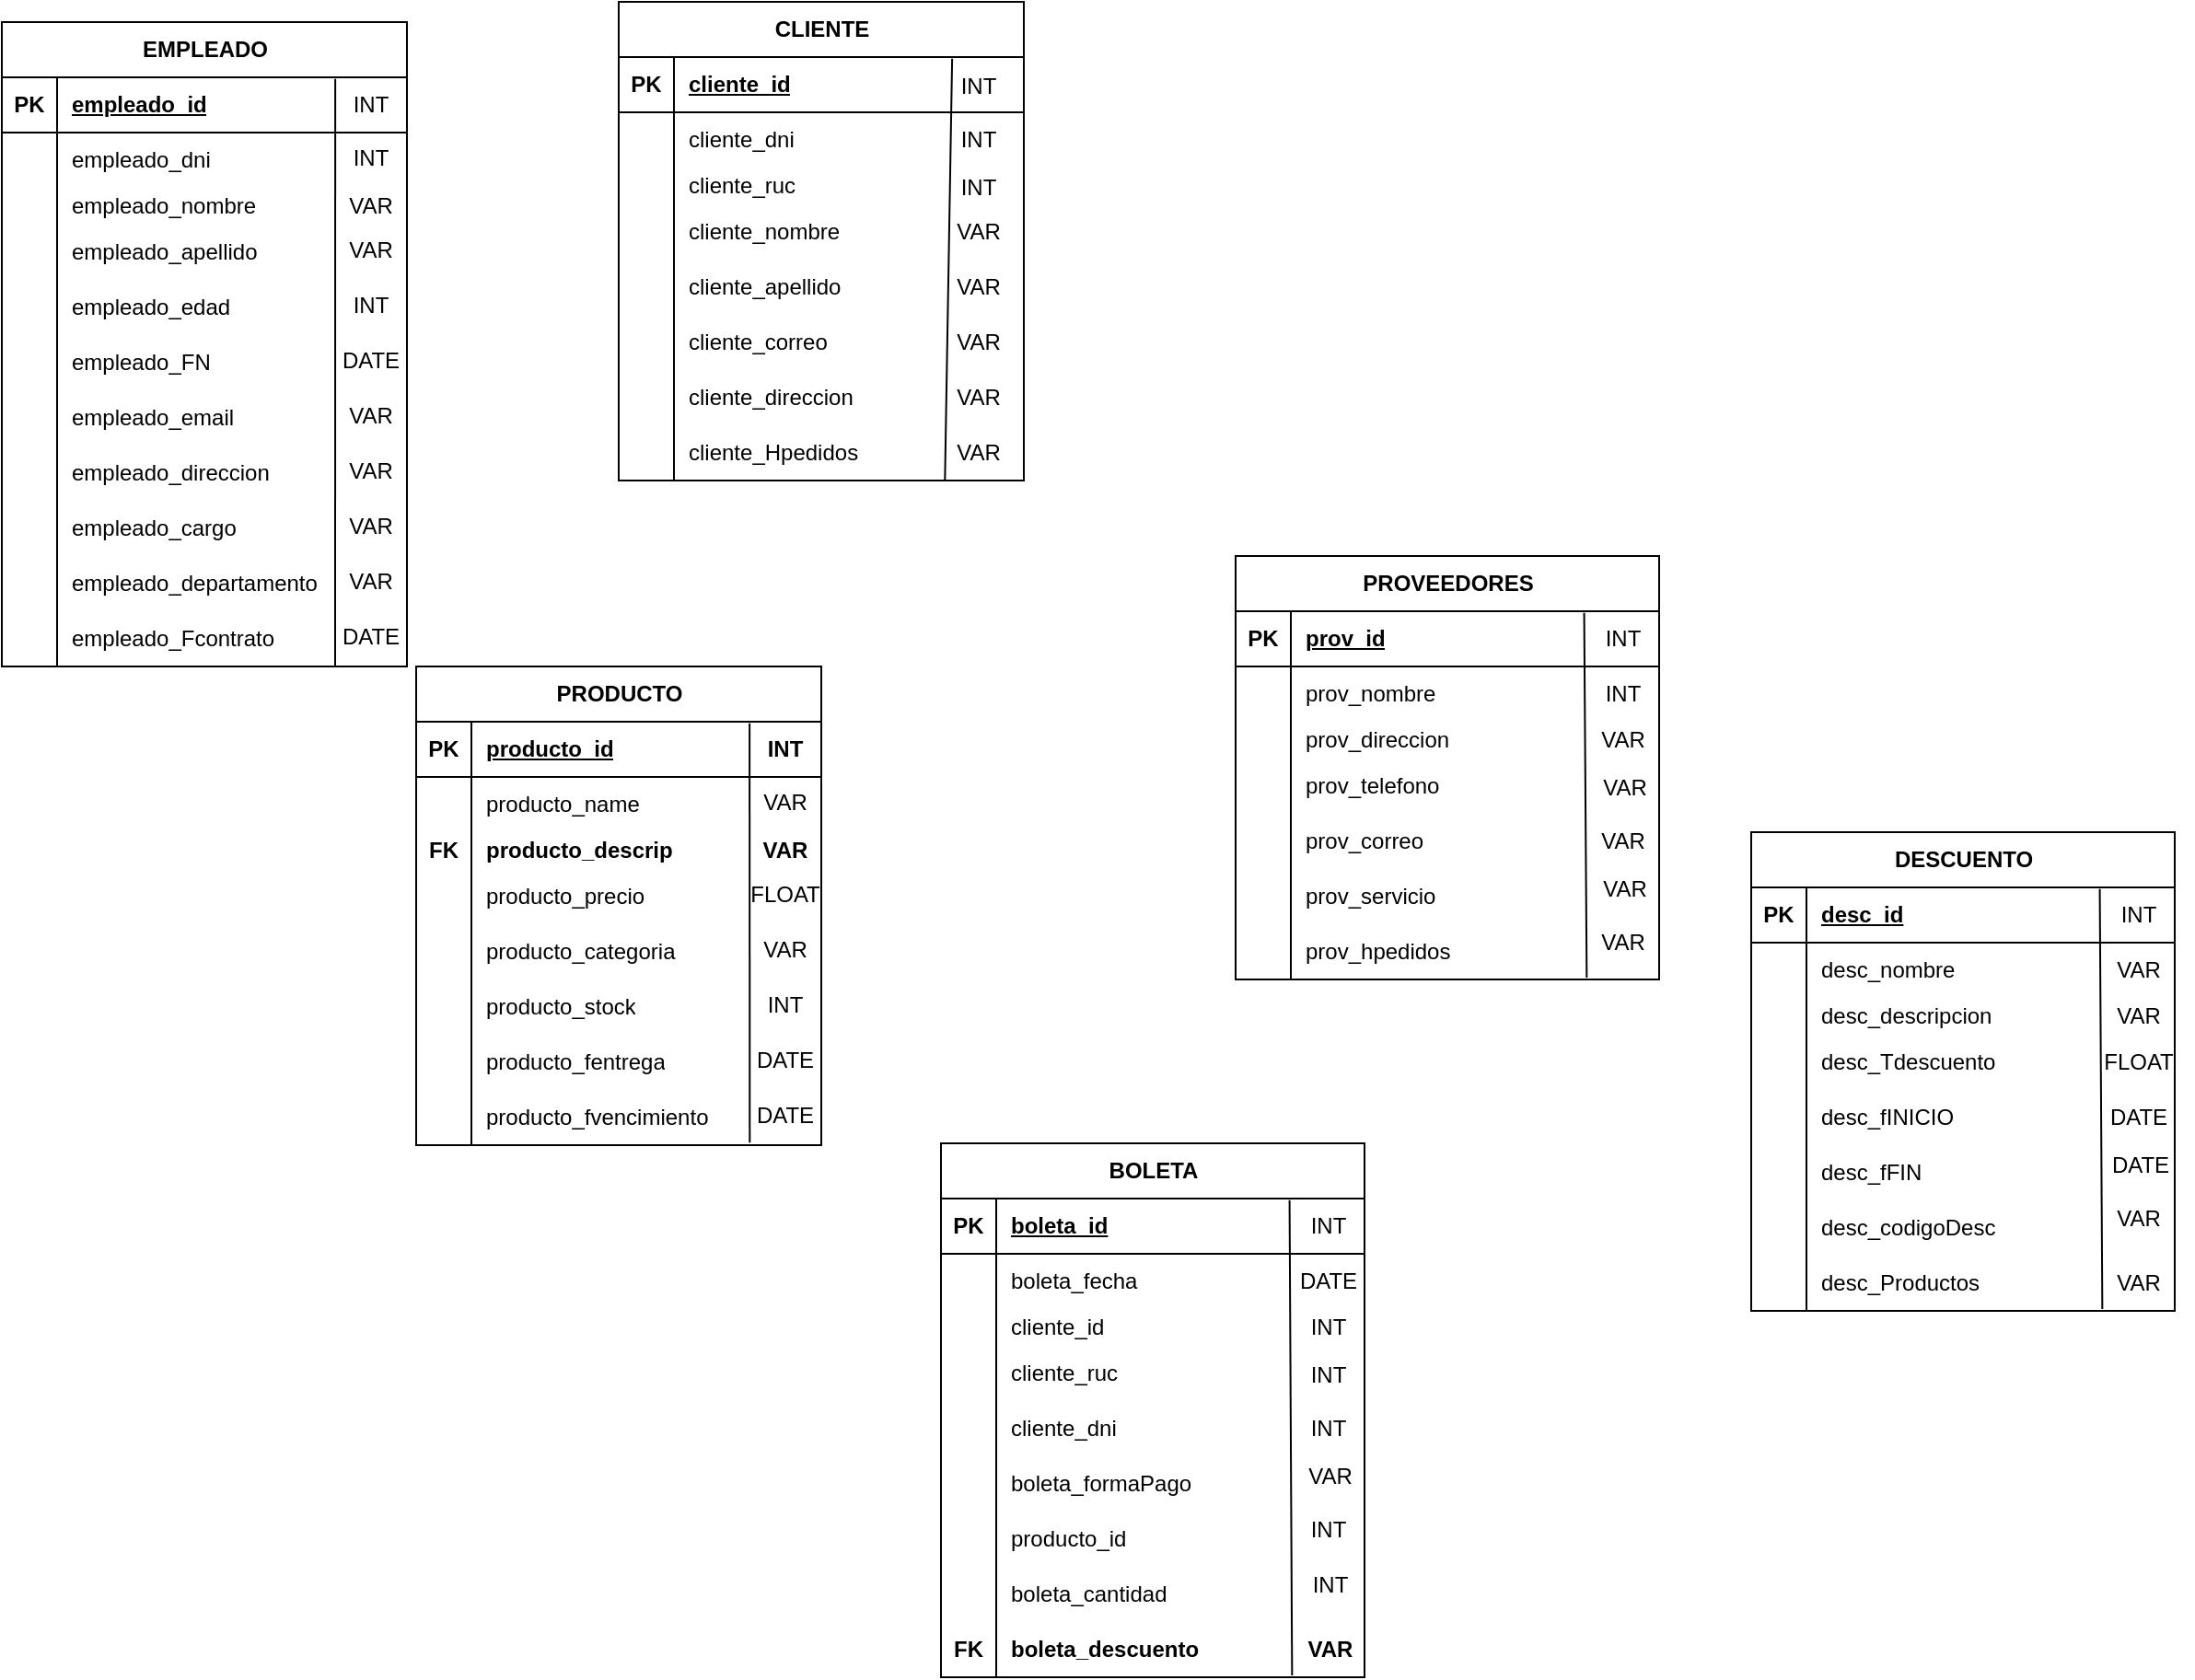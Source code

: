 <mxfile version="21.2.1" type="github">
  <diagram name="Page-1" id="9f46799a-70d6-7492-0946-bef42562c5a5">
    <mxGraphModel dx="1864" dy="901" grid="1" gridSize="10" guides="1" tooltips="1" connect="1" arrows="1" fold="1" page="1" pageScale="1" pageWidth="1100" pageHeight="850" background="none" math="0" shadow="0">
      <root>
        <mxCell id="0" />
        <mxCell id="1" parent="0" />
        <mxCell id="YQlGCl6CrZmcVzSNkKAH-1" value="EMPLEADO" style="shape=table;startSize=30;container=1;collapsible=1;childLayout=tableLayout;fixedRows=1;rowLines=0;fontStyle=1;align=center;resizeLast=1;html=1;" vertex="1" parent="1">
          <mxGeometry x="180" y="110" width="220" height="350" as="geometry" />
        </mxCell>
        <mxCell id="YQlGCl6CrZmcVzSNkKAH-2" value="" style="shape=tableRow;horizontal=0;startSize=0;swimlaneHead=0;swimlaneBody=0;fillColor=none;collapsible=0;dropTarget=0;points=[[0,0.5],[1,0.5]];portConstraint=eastwest;top=0;left=0;right=0;bottom=1;" vertex="1" parent="YQlGCl6CrZmcVzSNkKAH-1">
          <mxGeometry y="30" width="220" height="30" as="geometry" />
        </mxCell>
        <mxCell id="YQlGCl6CrZmcVzSNkKAH-3" value="PK" style="shape=partialRectangle;connectable=0;fillColor=none;top=0;left=0;bottom=0;right=0;fontStyle=1;overflow=hidden;whiteSpace=wrap;html=1;" vertex="1" parent="YQlGCl6CrZmcVzSNkKAH-2">
          <mxGeometry width="30" height="30" as="geometry">
            <mxRectangle width="30" height="30" as="alternateBounds" />
          </mxGeometry>
        </mxCell>
        <mxCell id="YQlGCl6CrZmcVzSNkKAH-4" value="empleado_id" style="shape=partialRectangle;connectable=0;fillColor=none;top=0;left=0;bottom=0;right=0;align=left;spacingLeft=6;fontStyle=5;overflow=hidden;whiteSpace=wrap;html=1;" vertex="1" parent="YQlGCl6CrZmcVzSNkKAH-2">
          <mxGeometry x="30" width="190" height="30" as="geometry">
            <mxRectangle width="190" height="30" as="alternateBounds" />
          </mxGeometry>
        </mxCell>
        <mxCell id="YQlGCl6CrZmcVzSNkKAH-5" value="" style="shape=tableRow;horizontal=0;startSize=0;swimlaneHead=0;swimlaneBody=0;fillColor=none;collapsible=0;dropTarget=0;points=[[0,0.5],[1,0.5]];portConstraint=eastwest;top=0;left=0;right=0;bottom=0;" vertex="1" parent="YQlGCl6CrZmcVzSNkKAH-1">
          <mxGeometry y="60" width="220" height="30" as="geometry" />
        </mxCell>
        <mxCell id="YQlGCl6CrZmcVzSNkKAH-6" value="" style="shape=partialRectangle;connectable=0;fillColor=none;top=0;left=0;bottom=0;right=0;editable=1;overflow=hidden;whiteSpace=wrap;html=1;" vertex="1" parent="YQlGCl6CrZmcVzSNkKAH-5">
          <mxGeometry width="30" height="30" as="geometry">
            <mxRectangle width="30" height="30" as="alternateBounds" />
          </mxGeometry>
        </mxCell>
        <mxCell id="YQlGCl6CrZmcVzSNkKAH-7" value="empleado_dni" style="shape=partialRectangle;connectable=0;fillColor=none;top=0;left=0;bottom=0;right=0;align=left;spacingLeft=6;overflow=hidden;whiteSpace=wrap;html=1;" vertex="1" parent="YQlGCl6CrZmcVzSNkKAH-5">
          <mxGeometry x="30" width="190" height="30" as="geometry">
            <mxRectangle width="190" height="30" as="alternateBounds" />
          </mxGeometry>
        </mxCell>
        <mxCell id="YQlGCl6CrZmcVzSNkKAH-8" value="" style="shape=tableRow;horizontal=0;startSize=0;swimlaneHead=0;swimlaneBody=0;fillColor=none;collapsible=0;dropTarget=0;points=[[0,0.5],[1,0.5]];portConstraint=eastwest;top=0;left=0;right=0;bottom=0;" vertex="1" parent="YQlGCl6CrZmcVzSNkKAH-1">
          <mxGeometry y="90" width="220" height="20" as="geometry" />
        </mxCell>
        <mxCell id="YQlGCl6CrZmcVzSNkKAH-9" value="" style="shape=partialRectangle;connectable=0;fillColor=none;top=0;left=0;bottom=0;right=0;editable=1;overflow=hidden;whiteSpace=wrap;html=1;" vertex="1" parent="YQlGCl6CrZmcVzSNkKAH-8">
          <mxGeometry width="30" height="20" as="geometry">
            <mxRectangle width="30" height="20" as="alternateBounds" />
          </mxGeometry>
        </mxCell>
        <mxCell id="YQlGCl6CrZmcVzSNkKAH-10" value="empleado_nombre" style="shape=partialRectangle;connectable=0;fillColor=none;top=0;left=0;bottom=0;right=0;align=left;spacingLeft=6;overflow=hidden;whiteSpace=wrap;html=1;" vertex="1" parent="YQlGCl6CrZmcVzSNkKAH-8">
          <mxGeometry x="30" width="190" height="20" as="geometry">
            <mxRectangle width="190" height="20" as="alternateBounds" />
          </mxGeometry>
        </mxCell>
        <mxCell id="YQlGCl6CrZmcVzSNkKAH-14" value="" style="shape=tableRow;horizontal=0;startSize=0;swimlaneHead=0;swimlaneBody=0;fillColor=none;collapsible=0;dropTarget=0;points=[[0,0.5],[1,0.5]];portConstraint=eastwest;top=0;left=0;right=0;bottom=0;" vertex="1" parent="YQlGCl6CrZmcVzSNkKAH-1">
          <mxGeometry y="110" width="220" height="30" as="geometry" />
        </mxCell>
        <mxCell id="YQlGCl6CrZmcVzSNkKAH-15" value="" style="shape=partialRectangle;connectable=0;fillColor=none;top=0;left=0;bottom=0;right=0;editable=1;overflow=hidden;whiteSpace=wrap;html=1;" vertex="1" parent="YQlGCl6CrZmcVzSNkKAH-14">
          <mxGeometry width="30" height="30" as="geometry">
            <mxRectangle width="30" height="30" as="alternateBounds" />
          </mxGeometry>
        </mxCell>
        <mxCell id="YQlGCl6CrZmcVzSNkKAH-16" value="empleado_apellido" style="shape=partialRectangle;connectable=0;fillColor=none;top=0;left=0;bottom=0;right=0;align=left;spacingLeft=6;overflow=hidden;whiteSpace=wrap;html=1;" vertex="1" parent="YQlGCl6CrZmcVzSNkKAH-14">
          <mxGeometry x="30" width="190" height="30" as="geometry">
            <mxRectangle width="190" height="30" as="alternateBounds" />
          </mxGeometry>
        </mxCell>
        <mxCell id="YQlGCl6CrZmcVzSNkKAH-17" value="" style="shape=tableRow;horizontal=0;startSize=0;swimlaneHead=0;swimlaneBody=0;fillColor=none;collapsible=0;dropTarget=0;points=[[0,0.5],[1,0.5]];portConstraint=eastwest;top=0;left=0;right=0;bottom=0;" vertex="1" parent="YQlGCl6CrZmcVzSNkKAH-1">
          <mxGeometry y="140" width="220" height="30" as="geometry" />
        </mxCell>
        <mxCell id="YQlGCl6CrZmcVzSNkKAH-18" value="" style="shape=partialRectangle;connectable=0;fillColor=none;top=0;left=0;bottom=0;right=0;editable=1;overflow=hidden;whiteSpace=wrap;html=1;" vertex="1" parent="YQlGCl6CrZmcVzSNkKAH-17">
          <mxGeometry width="30" height="30" as="geometry">
            <mxRectangle width="30" height="30" as="alternateBounds" />
          </mxGeometry>
        </mxCell>
        <mxCell id="YQlGCl6CrZmcVzSNkKAH-19" value="empleado_edad" style="shape=partialRectangle;connectable=0;fillColor=none;top=0;left=0;bottom=0;right=0;align=left;spacingLeft=6;overflow=hidden;whiteSpace=wrap;html=1;" vertex="1" parent="YQlGCl6CrZmcVzSNkKAH-17">
          <mxGeometry x="30" width="190" height="30" as="geometry">
            <mxRectangle width="190" height="30" as="alternateBounds" />
          </mxGeometry>
        </mxCell>
        <mxCell id="YQlGCl6CrZmcVzSNkKAH-20" value="" style="shape=tableRow;horizontal=0;startSize=0;swimlaneHead=0;swimlaneBody=0;fillColor=none;collapsible=0;dropTarget=0;points=[[0,0.5],[1,0.5]];portConstraint=eastwest;top=0;left=0;right=0;bottom=0;" vertex="1" parent="YQlGCl6CrZmcVzSNkKAH-1">
          <mxGeometry y="170" width="220" height="30" as="geometry" />
        </mxCell>
        <mxCell id="YQlGCl6CrZmcVzSNkKAH-21" value="" style="shape=partialRectangle;connectable=0;fillColor=none;top=0;left=0;bottom=0;right=0;editable=1;overflow=hidden;whiteSpace=wrap;html=1;" vertex="1" parent="YQlGCl6CrZmcVzSNkKAH-20">
          <mxGeometry width="30" height="30" as="geometry">
            <mxRectangle width="30" height="30" as="alternateBounds" />
          </mxGeometry>
        </mxCell>
        <mxCell id="YQlGCl6CrZmcVzSNkKAH-22" value="empleado_FN" style="shape=partialRectangle;connectable=0;fillColor=none;top=0;left=0;bottom=0;right=0;align=left;spacingLeft=6;overflow=hidden;whiteSpace=wrap;html=1;" vertex="1" parent="YQlGCl6CrZmcVzSNkKAH-20">
          <mxGeometry x="30" width="190" height="30" as="geometry">
            <mxRectangle width="190" height="30" as="alternateBounds" />
          </mxGeometry>
        </mxCell>
        <mxCell id="YQlGCl6CrZmcVzSNkKAH-23" value="" style="shape=tableRow;horizontal=0;startSize=0;swimlaneHead=0;swimlaneBody=0;fillColor=none;collapsible=0;dropTarget=0;points=[[0,0.5],[1,0.5]];portConstraint=eastwest;top=0;left=0;right=0;bottom=0;" vertex="1" parent="YQlGCl6CrZmcVzSNkKAH-1">
          <mxGeometry y="200" width="220" height="30" as="geometry" />
        </mxCell>
        <mxCell id="YQlGCl6CrZmcVzSNkKAH-24" value="" style="shape=partialRectangle;connectable=0;fillColor=none;top=0;left=0;bottom=0;right=0;editable=1;overflow=hidden;whiteSpace=wrap;html=1;" vertex="1" parent="YQlGCl6CrZmcVzSNkKAH-23">
          <mxGeometry width="30" height="30" as="geometry">
            <mxRectangle width="30" height="30" as="alternateBounds" />
          </mxGeometry>
        </mxCell>
        <mxCell id="YQlGCl6CrZmcVzSNkKAH-25" value="empleado_email" style="shape=partialRectangle;connectable=0;fillColor=none;top=0;left=0;bottom=0;right=0;align=left;spacingLeft=6;overflow=hidden;whiteSpace=wrap;html=1;" vertex="1" parent="YQlGCl6CrZmcVzSNkKAH-23">
          <mxGeometry x="30" width="190" height="30" as="geometry">
            <mxRectangle width="190" height="30" as="alternateBounds" />
          </mxGeometry>
        </mxCell>
        <mxCell id="YQlGCl6CrZmcVzSNkKAH-26" value="" style="shape=tableRow;horizontal=0;startSize=0;swimlaneHead=0;swimlaneBody=0;fillColor=none;collapsible=0;dropTarget=0;points=[[0,0.5],[1,0.5]];portConstraint=eastwest;top=0;left=0;right=0;bottom=0;" vertex="1" parent="YQlGCl6CrZmcVzSNkKAH-1">
          <mxGeometry y="230" width="220" height="30" as="geometry" />
        </mxCell>
        <mxCell id="YQlGCl6CrZmcVzSNkKAH-27" value="" style="shape=partialRectangle;connectable=0;fillColor=none;top=0;left=0;bottom=0;right=0;editable=1;overflow=hidden;whiteSpace=wrap;html=1;" vertex="1" parent="YQlGCl6CrZmcVzSNkKAH-26">
          <mxGeometry width="30" height="30" as="geometry">
            <mxRectangle width="30" height="30" as="alternateBounds" />
          </mxGeometry>
        </mxCell>
        <mxCell id="YQlGCl6CrZmcVzSNkKAH-28" value="empleado_direccion" style="shape=partialRectangle;connectable=0;fillColor=none;top=0;left=0;bottom=0;right=0;align=left;spacingLeft=6;overflow=hidden;whiteSpace=wrap;html=1;" vertex="1" parent="YQlGCl6CrZmcVzSNkKAH-26">
          <mxGeometry x="30" width="190" height="30" as="geometry">
            <mxRectangle width="190" height="30" as="alternateBounds" />
          </mxGeometry>
        </mxCell>
        <mxCell id="YQlGCl6CrZmcVzSNkKAH-29" value="" style="shape=tableRow;horizontal=0;startSize=0;swimlaneHead=0;swimlaneBody=0;fillColor=none;collapsible=0;dropTarget=0;points=[[0,0.5],[1,0.5]];portConstraint=eastwest;top=0;left=0;right=0;bottom=0;" vertex="1" parent="YQlGCl6CrZmcVzSNkKAH-1">
          <mxGeometry y="260" width="220" height="30" as="geometry" />
        </mxCell>
        <mxCell id="YQlGCl6CrZmcVzSNkKAH-30" value="" style="shape=partialRectangle;connectable=0;fillColor=none;top=0;left=0;bottom=0;right=0;editable=1;overflow=hidden;whiteSpace=wrap;html=1;" vertex="1" parent="YQlGCl6CrZmcVzSNkKAH-29">
          <mxGeometry width="30" height="30" as="geometry">
            <mxRectangle width="30" height="30" as="alternateBounds" />
          </mxGeometry>
        </mxCell>
        <mxCell id="YQlGCl6CrZmcVzSNkKAH-31" value="empleado_cargo" style="shape=partialRectangle;connectable=0;fillColor=none;top=0;left=0;bottom=0;right=0;align=left;spacingLeft=6;overflow=hidden;whiteSpace=wrap;html=1;" vertex="1" parent="YQlGCl6CrZmcVzSNkKAH-29">
          <mxGeometry x="30" width="190" height="30" as="geometry">
            <mxRectangle width="190" height="30" as="alternateBounds" />
          </mxGeometry>
        </mxCell>
        <mxCell id="YQlGCl6CrZmcVzSNkKAH-32" value="" style="shape=tableRow;horizontal=0;startSize=0;swimlaneHead=0;swimlaneBody=0;fillColor=none;collapsible=0;dropTarget=0;points=[[0,0.5],[1,0.5]];portConstraint=eastwest;top=0;left=0;right=0;bottom=0;" vertex="1" parent="YQlGCl6CrZmcVzSNkKAH-1">
          <mxGeometry y="290" width="220" height="30" as="geometry" />
        </mxCell>
        <mxCell id="YQlGCl6CrZmcVzSNkKAH-33" value="" style="shape=partialRectangle;connectable=0;fillColor=none;top=0;left=0;bottom=0;right=0;editable=1;overflow=hidden;whiteSpace=wrap;html=1;" vertex="1" parent="YQlGCl6CrZmcVzSNkKAH-32">
          <mxGeometry width="30" height="30" as="geometry">
            <mxRectangle width="30" height="30" as="alternateBounds" />
          </mxGeometry>
        </mxCell>
        <mxCell id="YQlGCl6CrZmcVzSNkKAH-34" value="empleado_departamento" style="shape=partialRectangle;connectable=0;fillColor=none;top=0;left=0;bottom=0;right=0;align=left;spacingLeft=6;overflow=hidden;whiteSpace=wrap;html=1;" vertex="1" parent="YQlGCl6CrZmcVzSNkKAH-32">
          <mxGeometry x="30" width="190" height="30" as="geometry">
            <mxRectangle width="190" height="30" as="alternateBounds" />
          </mxGeometry>
        </mxCell>
        <mxCell id="YQlGCl6CrZmcVzSNkKAH-11" value="" style="shape=tableRow;horizontal=0;startSize=0;swimlaneHead=0;swimlaneBody=0;fillColor=none;collapsible=0;dropTarget=0;points=[[0,0.5],[1,0.5]];portConstraint=eastwest;top=0;left=0;right=0;bottom=0;" vertex="1" parent="YQlGCl6CrZmcVzSNkKAH-1">
          <mxGeometry y="320" width="220" height="30" as="geometry" />
        </mxCell>
        <mxCell id="YQlGCl6CrZmcVzSNkKAH-12" value="" style="shape=partialRectangle;connectable=0;fillColor=none;top=0;left=0;bottom=0;right=0;editable=1;overflow=hidden;whiteSpace=wrap;html=1;" vertex="1" parent="YQlGCl6CrZmcVzSNkKAH-11">
          <mxGeometry width="30" height="30" as="geometry">
            <mxRectangle width="30" height="30" as="alternateBounds" />
          </mxGeometry>
        </mxCell>
        <mxCell id="YQlGCl6CrZmcVzSNkKAH-13" value="empleado_Fcontrato" style="shape=partialRectangle;connectable=0;fillColor=none;top=0;left=0;bottom=0;right=0;align=left;spacingLeft=6;overflow=hidden;whiteSpace=wrap;html=1;" vertex="1" parent="YQlGCl6CrZmcVzSNkKAH-11">
          <mxGeometry x="30" width="190" height="30" as="geometry">
            <mxRectangle width="190" height="30" as="alternateBounds" />
          </mxGeometry>
        </mxCell>
        <mxCell id="YQlGCl6CrZmcVzSNkKAH-35" value="" style="endArrow=none;html=1;rounded=0;exitX=0.823;exitY=0.029;exitDx=0;exitDy=0;exitPerimeter=0;" edge="1" parent="1" source="YQlGCl6CrZmcVzSNkKAH-2">
          <mxGeometry relative="1" as="geometry">
            <mxPoint x="440" y="170" as="sourcePoint" />
            <mxPoint x="361" y="460" as="targetPoint" />
          </mxGeometry>
        </mxCell>
        <mxCell id="YQlGCl6CrZmcVzSNkKAH-37" value="INT" style="text;html=1;align=center;verticalAlign=middle;resizable=0;points=[];autosize=1;strokeColor=none;fillColor=none;" vertex="1" parent="1">
          <mxGeometry x="360" y="140" width="40" height="30" as="geometry" />
        </mxCell>
        <mxCell id="YQlGCl6CrZmcVzSNkKAH-38" value="INT" style="text;html=1;align=center;verticalAlign=middle;resizable=0;points=[];autosize=1;strokeColor=none;fillColor=none;" vertex="1" parent="1">
          <mxGeometry x="360" y="169" width="40" height="30" as="geometry" />
        </mxCell>
        <mxCell id="YQlGCl6CrZmcVzSNkKAH-39" value="VAR" style="text;html=1;align=center;verticalAlign=middle;resizable=0;points=[];autosize=1;strokeColor=none;fillColor=none;" vertex="1" parent="1">
          <mxGeometry x="355" y="195" width="50" height="30" as="geometry" />
        </mxCell>
        <mxCell id="YQlGCl6CrZmcVzSNkKAH-40" value="VAR" style="text;html=1;align=center;verticalAlign=middle;resizable=0;points=[];autosize=1;strokeColor=none;fillColor=none;" vertex="1" parent="1">
          <mxGeometry x="355" y="219" width="50" height="30" as="geometry" />
        </mxCell>
        <mxCell id="YQlGCl6CrZmcVzSNkKAH-41" value="INT" style="text;html=1;align=center;verticalAlign=middle;resizable=0;points=[];autosize=1;strokeColor=none;fillColor=none;" vertex="1" parent="1">
          <mxGeometry x="360" y="249" width="40" height="30" as="geometry" />
        </mxCell>
        <mxCell id="YQlGCl6CrZmcVzSNkKAH-42" value="DATE" style="text;html=1;align=center;verticalAlign=middle;resizable=0;points=[];autosize=1;strokeColor=none;fillColor=none;" vertex="1" parent="1">
          <mxGeometry x="355" y="279" width="50" height="30" as="geometry" />
        </mxCell>
        <mxCell id="YQlGCl6CrZmcVzSNkKAH-43" value="VAR" style="text;html=1;align=center;verticalAlign=middle;resizable=0;points=[];autosize=1;strokeColor=none;fillColor=none;" vertex="1" parent="1">
          <mxGeometry x="355" y="309" width="50" height="30" as="geometry" />
        </mxCell>
        <mxCell id="YQlGCl6CrZmcVzSNkKAH-44" value="VAR" style="text;html=1;align=center;verticalAlign=middle;resizable=0;points=[];autosize=1;strokeColor=none;fillColor=none;" vertex="1" parent="1">
          <mxGeometry x="355" y="339" width="50" height="30" as="geometry" />
        </mxCell>
        <mxCell id="YQlGCl6CrZmcVzSNkKAH-45" value="VAR" style="text;html=1;align=center;verticalAlign=middle;resizable=0;points=[];autosize=1;strokeColor=none;fillColor=none;" vertex="1" parent="1">
          <mxGeometry x="355" y="369" width="50" height="30" as="geometry" />
        </mxCell>
        <mxCell id="YQlGCl6CrZmcVzSNkKAH-46" value="VAR" style="text;html=1;align=center;verticalAlign=middle;resizable=0;points=[];autosize=1;strokeColor=none;fillColor=none;" vertex="1" parent="1">
          <mxGeometry x="355" y="399" width="50" height="30" as="geometry" />
        </mxCell>
        <mxCell id="YQlGCl6CrZmcVzSNkKAH-48" value="DATE" style="text;html=1;align=center;verticalAlign=middle;resizable=0;points=[];autosize=1;strokeColor=none;fillColor=none;" vertex="1" parent="1">
          <mxGeometry x="355" y="429" width="50" height="30" as="geometry" />
        </mxCell>
        <mxCell id="YQlGCl6CrZmcVzSNkKAH-49" value="CLIENTE" style="shape=table;startSize=30;container=1;collapsible=1;childLayout=tableLayout;fixedRows=1;rowLines=0;fontStyle=1;align=center;resizeLast=1;html=1;" vertex="1" parent="1">
          <mxGeometry x="515" y="99" width="220" height="260" as="geometry" />
        </mxCell>
        <mxCell id="YQlGCl6CrZmcVzSNkKAH-50" value="" style="shape=tableRow;horizontal=0;startSize=0;swimlaneHead=0;swimlaneBody=0;fillColor=none;collapsible=0;dropTarget=0;points=[[0,0.5],[1,0.5]];portConstraint=eastwest;top=0;left=0;right=0;bottom=1;" vertex="1" parent="YQlGCl6CrZmcVzSNkKAH-49">
          <mxGeometry y="30" width="220" height="30" as="geometry" />
        </mxCell>
        <mxCell id="YQlGCl6CrZmcVzSNkKAH-51" value="PK" style="shape=partialRectangle;connectable=0;fillColor=none;top=0;left=0;bottom=0;right=0;fontStyle=1;overflow=hidden;whiteSpace=wrap;html=1;" vertex="1" parent="YQlGCl6CrZmcVzSNkKAH-50">
          <mxGeometry width="30" height="30" as="geometry">
            <mxRectangle width="30" height="30" as="alternateBounds" />
          </mxGeometry>
        </mxCell>
        <mxCell id="YQlGCl6CrZmcVzSNkKAH-52" value="cliente_id" style="shape=partialRectangle;connectable=0;fillColor=none;top=0;left=0;bottom=0;right=0;align=left;spacingLeft=6;fontStyle=5;overflow=hidden;whiteSpace=wrap;html=1;" vertex="1" parent="YQlGCl6CrZmcVzSNkKAH-50">
          <mxGeometry x="30" width="190" height="30" as="geometry">
            <mxRectangle width="190" height="30" as="alternateBounds" />
          </mxGeometry>
        </mxCell>
        <mxCell id="YQlGCl6CrZmcVzSNkKAH-53" value="" style="shape=tableRow;horizontal=0;startSize=0;swimlaneHead=0;swimlaneBody=0;fillColor=none;collapsible=0;dropTarget=0;points=[[0,0.5],[1,0.5]];portConstraint=eastwest;top=0;left=0;right=0;bottom=0;" vertex="1" parent="YQlGCl6CrZmcVzSNkKAH-49">
          <mxGeometry y="60" width="220" height="30" as="geometry" />
        </mxCell>
        <mxCell id="YQlGCl6CrZmcVzSNkKAH-54" value="" style="shape=partialRectangle;connectable=0;fillColor=none;top=0;left=0;bottom=0;right=0;editable=1;overflow=hidden;whiteSpace=wrap;html=1;" vertex="1" parent="YQlGCl6CrZmcVzSNkKAH-53">
          <mxGeometry width="30" height="30" as="geometry">
            <mxRectangle width="30" height="30" as="alternateBounds" />
          </mxGeometry>
        </mxCell>
        <mxCell id="YQlGCl6CrZmcVzSNkKAH-55" value="cliente_dni" style="shape=partialRectangle;connectable=0;fillColor=none;top=0;left=0;bottom=0;right=0;align=left;spacingLeft=6;overflow=hidden;whiteSpace=wrap;html=1;" vertex="1" parent="YQlGCl6CrZmcVzSNkKAH-53">
          <mxGeometry x="30" width="190" height="30" as="geometry">
            <mxRectangle width="190" height="30" as="alternateBounds" />
          </mxGeometry>
        </mxCell>
        <mxCell id="YQlGCl6CrZmcVzSNkKAH-56" value="" style="shape=tableRow;horizontal=0;startSize=0;swimlaneHead=0;swimlaneBody=0;fillColor=none;collapsible=0;dropTarget=0;points=[[0,0.5],[1,0.5]];portConstraint=eastwest;top=0;left=0;right=0;bottom=0;" vertex="1" parent="YQlGCl6CrZmcVzSNkKAH-49">
          <mxGeometry y="90" width="220" height="20" as="geometry" />
        </mxCell>
        <mxCell id="YQlGCl6CrZmcVzSNkKAH-57" value="" style="shape=partialRectangle;connectable=0;fillColor=none;top=0;left=0;bottom=0;right=0;editable=1;overflow=hidden;whiteSpace=wrap;html=1;" vertex="1" parent="YQlGCl6CrZmcVzSNkKAH-56">
          <mxGeometry width="30" height="20" as="geometry">
            <mxRectangle width="30" height="20" as="alternateBounds" />
          </mxGeometry>
        </mxCell>
        <mxCell id="YQlGCl6CrZmcVzSNkKAH-58" value="cliente_ruc" style="shape=partialRectangle;connectable=0;fillColor=none;top=0;left=0;bottom=0;right=0;align=left;spacingLeft=6;overflow=hidden;whiteSpace=wrap;html=1;" vertex="1" parent="YQlGCl6CrZmcVzSNkKAH-56">
          <mxGeometry x="30" width="190" height="20" as="geometry">
            <mxRectangle width="190" height="20" as="alternateBounds" />
          </mxGeometry>
        </mxCell>
        <mxCell id="YQlGCl6CrZmcVzSNkKAH-59" value="" style="shape=tableRow;horizontal=0;startSize=0;swimlaneHead=0;swimlaneBody=0;fillColor=none;collapsible=0;dropTarget=0;points=[[0,0.5],[1,0.5]];portConstraint=eastwest;top=0;left=0;right=0;bottom=0;" vertex="1" parent="YQlGCl6CrZmcVzSNkKAH-49">
          <mxGeometry y="110" width="220" height="30" as="geometry" />
        </mxCell>
        <mxCell id="YQlGCl6CrZmcVzSNkKAH-60" value="" style="shape=partialRectangle;connectable=0;fillColor=none;top=0;left=0;bottom=0;right=0;editable=1;overflow=hidden;whiteSpace=wrap;html=1;" vertex="1" parent="YQlGCl6CrZmcVzSNkKAH-59">
          <mxGeometry width="30" height="30" as="geometry">
            <mxRectangle width="30" height="30" as="alternateBounds" />
          </mxGeometry>
        </mxCell>
        <mxCell id="YQlGCl6CrZmcVzSNkKAH-61" value="cliente_nombre" style="shape=partialRectangle;connectable=0;fillColor=none;top=0;left=0;bottom=0;right=0;align=left;spacingLeft=6;overflow=hidden;whiteSpace=wrap;html=1;" vertex="1" parent="YQlGCl6CrZmcVzSNkKAH-59">
          <mxGeometry x="30" width="190" height="30" as="geometry">
            <mxRectangle width="190" height="30" as="alternateBounds" />
          </mxGeometry>
        </mxCell>
        <mxCell id="YQlGCl6CrZmcVzSNkKAH-62" value="" style="shape=tableRow;horizontal=0;startSize=0;swimlaneHead=0;swimlaneBody=0;fillColor=none;collapsible=0;dropTarget=0;points=[[0,0.5],[1,0.5]];portConstraint=eastwest;top=0;left=0;right=0;bottom=0;" vertex="1" parent="YQlGCl6CrZmcVzSNkKAH-49">
          <mxGeometry y="140" width="220" height="30" as="geometry" />
        </mxCell>
        <mxCell id="YQlGCl6CrZmcVzSNkKAH-63" value="" style="shape=partialRectangle;connectable=0;fillColor=none;top=0;left=0;bottom=0;right=0;editable=1;overflow=hidden;whiteSpace=wrap;html=1;" vertex="1" parent="YQlGCl6CrZmcVzSNkKAH-62">
          <mxGeometry width="30" height="30" as="geometry">
            <mxRectangle width="30" height="30" as="alternateBounds" />
          </mxGeometry>
        </mxCell>
        <mxCell id="YQlGCl6CrZmcVzSNkKAH-64" value="cliente_apellido" style="shape=partialRectangle;connectable=0;fillColor=none;top=0;left=0;bottom=0;right=0;align=left;spacingLeft=6;overflow=hidden;whiteSpace=wrap;html=1;" vertex="1" parent="YQlGCl6CrZmcVzSNkKAH-62">
          <mxGeometry x="30" width="190" height="30" as="geometry">
            <mxRectangle width="190" height="30" as="alternateBounds" />
          </mxGeometry>
        </mxCell>
        <mxCell id="YQlGCl6CrZmcVzSNkKAH-65" value="" style="shape=tableRow;horizontal=0;startSize=0;swimlaneHead=0;swimlaneBody=0;fillColor=none;collapsible=0;dropTarget=0;points=[[0,0.5],[1,0.5]];portConstraint=eastwest;top=0;left=0;right=0;bottom=0;" vertex="1" parent="YQlGCl6CrZmcVzSNkKAH-49">
          <mxGeometry y="170" width="220" height="30" as="geometry" />
        </mxCell>
        <mxCell id="YQlGCl6CrZmcVzSNkKAH-66" value="" style="shape=partialRectangle;connectable=0;fillColor=none;top=0;left=0;bottom=0;right=0;editable=1;overflow=hidden;whiteSpace=wrap;html=1;" vertex="1" parent="YQlGCl6CrZmcVzSNkKAH-65">
          <mxGeometry width="30" height="30" as="geometry">
            <mxRectangle width="30" height="30" as="alternateBounds" />
          </mxGeometry>
        </mxCell>
        <mxCell id="YQlGCl6CrZmcVzSNkKAH-67" value="cliente_correo" style="shape=partialRectangle;connectable=0;fillColor=none;top=0;left=0;bottom=0;right=0;align=left;spacingLeft=6;overflow=hidden;whiteSpace=wrap;html=1;" vertex="1" parent="YQlGCl6CrZmcVzSNkKAH-65">
          <mxGeometry x="30" width="190" height="30" as="geometry">
            <mxRectangle width="190" height="30" as="alternateBounds" />
          </mxGeometry>
        </mxCell>
        <mxCell id="YQlGCl6CrZmcVzSNkKAH-68" value="" style="shape=tableRow;horizontal=0;startSize=0;swimlaneHead=0;swimlaneBody=0;fillColor=none;collapsible=0;dropTarget=0;points=[[0,0.5],[1,0.5]];portConstraint=eastwest;top=0;left=0;right=0;bottom=0;" vertex="1" parent="YQlGCl6CrZmcVzSNkKAH-49">
          <mxGeometry y="200" width="220" height="30" as="geometry" />
        </mxCell>
        <mxCell id="YQlGCl6CrZmcVzSNkKAH-69" value="" style="shape=partialRectangle;connectable=0;fillColor=none;top=0;left=0;bottom=0;right=0;editable=1;overflow=hidden;whiteSpace=wrap;html=1;" vertex="1" parent="YQlGCl6CrZmcVzSNkKAH-68">
          <mxGeometry width="30" height="30" as="geometry">
            <mxRectangle width="30" height="30" as="alternateBounds" />
          </mxGeometry>
        </mxCell>
        <mxCell id="YQlGCl6CrZmcVzSNkKAH-70" value="cliente_direccion" style="shape=partialRectangle;connectable=0;fillColor=none;top=0;left=0;bottom=0;right=0;align=left;spacingLeft=6;overflow=hidden;whiteSpace=wrap;html=1;" vertex="1" parent="YQlGCl6CrZmcVzSNkKAH-68">
          <mxGeometry x="30" width="190" height="30" as="geometry">
            <mxRectangle width="190" height="30" as="alternateBounds" />
          </mxGeometry>
        </mxCell>
        <mxCell id="YQlGCl6CrZmcVzSNkKAH-71" value="" style="shape=tableRow;horizontal=0;startSize=0;swimlaneHead=0;swimlaneBody=0;fillColor=none;collapsible=0;dropTarget=0;points=[[0,0.5],[1,0.5]];portConstraint=eastwest;top=0;left=0;right=0;bottom=0;" vertex="1" parent="YQlGCl6CrZmcVzSNkKAH-49">
          <mxGeometry y="230" width="220" height="30" as="geometry" />
        </mxCell>
        <mxCell id="YQlGCl6CrZmcVzSNkKAH-72" value="" style="shape=partialRectangle;connectable=0;fillColor=none;top=0;left=0;bottom=0;right=0;editable=1;overflow=hidden;whiteSpace=wrap;html=1;" vertex="1" parent="YQlGCl6CrZmcVzSNkKAH-71">
          <mxGeometry width="30" height="30" as="geometry">
            <mxRectangle width="30" height="30" as="alternateBounds" />
          </mxGeometry>
        </mxCell>
        <mxCell id="YQlGCl6CrZmcVzSNkKAH-73" value="cliente_Hpedidos" style="shape=partialRectangle;connectable=0;fillColor=none;top=0;left=0;bottom=0;right=0;align=left;spacingLeft=6;overflow=hidden;whiteSpace=wrap;html=1;" vertex="1" parent="YQlGCl6CrZmcVzSNkKAH-71">
          <mxGeometry x="30" width="190" height="30" as="geometry">
            <mxRectangle width="190" height="30" as="alternateBounds" />
          </mxGeometry>
        </mxCell>
        <mxCell id="YQlGCl6CrZmcVzSNkKAH-83" value="" style="endArrow=none;html=1;rounded=0;exitX=0.823;exitY=0.029;exitDx=0;exitDy=0;exitPerimeter=0;entryX=0.143;entryY=1.005;entryDx=0;entryDy=0;entryPerimeter=0;" edge="1" parent="1" source="YQlGCl6CrZmcVzSNkKAH-50" target="YQlGCl6CrZmcVzSNkKAH-91">
          <mxGeometry relative="1" as="geometry">
            <mxPoint x="770" y="160" as="sourcePoint" />
            <mxPoint x="691" y="450" as="targetPoint" />
          </mxGeometry>
        </mxCell>
        <mxCell id="YQlGCl6CrZmcVzSNkKAH-84" value="INT" style="text;html=1;align=center;verticalAlign=middle;resizable=0;points=[];autosize=1;strokeColor=none;fillColor=none;" vertex="1" parent="1">
          <mxGeometry x="690" y="130" width="40" height="30" as="geometry" />
        </mxCell>
        <mxCell id="YQlGCl6CrZmcVzSNkKAH-85" value="INT" style="text;html=1;align=center;verticalAlign=middle;resizable=0;points=[];autosize=1;strokeColor=none;fillColor=none;" vertex="1" parent="1">
          <mxGeometry x="690" y="159" width="40" height="30" as="geometry" />
        </mxCell>
        <mxCell id="YQlGCl6CrZmcVzSNkKAH-86" value="INT" style="text;html=1;align=center;verticalAlign=middle;resizable=0;points=[];autosize=1;strokeColor=none;fillColor=none;" vertex="1" parent="1">
          <mxGeometry x="690" y="185" width="40" height="30" as="geometry" />
        </mxCell>
        <mxCell id="YQlGCl6CrZmcVzSNkKAH-87" value="VAR" style="text;html=1;align=center;verticalAlign=middle;resizable=0;points=[];autosize=1;strokeColor=none;fillColor=none;" vertex="1" parent="1">
          <mxGeometry x="685" y="209" width="50" height="30" as="geometry" />
        </mxCell>
        <mxCell id="YQlGCl6CrZmcVzSNkKAH-88" value="VAR" style="text;html=1;align=center;verticalAlign=middle;resizable=0;points=[];autosize=1;strokeColor=none;fillColor=none;" vertex="1" parent="1">
          <mxGeometry x="685" y="239" width="50" height="30" as="geometry" />
        </mxCell>
        <mxCell id="YQlGCl6CrZmcVzSNkKAH-89" value="VAR" style="text;html=1;align=center;verticalAlign=middle;resizable=0;points=[];autosize=1;strokeColor=none;fillColor=none;" vertex="1" parent="1">
          <mxGeometry x="685" y="269" width="50" height="30" as="geometry" />
        </mxCell>
        <mxCell id="YQlGCl6CrZmcVzSNkKAH-90" value="VAR" style="text;html=1;align=center;verticalAlign=middle;resizable=0;points=[];autosize=1;strokeColor=none;fillColor=none;" vertex="1" parent="1">
          <mxGeometry x="685" y="299" width="50" height="30" as="geometry" />
        </mxCell>
        <mxCell id="YQlGCl6CrZmcVzSNkKAH-91" value="VAR" style="text;html=1;align=center;verticalAlign=middle;resizable=0;points=[];autosize=1;strokeColor=none;fillColor=none;" vertex="1" parent="1">
          <mxGeometry x="685" y="329" width="50" height="30" as="geometry" />
        </mxCell>
        <mxCell id="YQlGCl6CrZmcVzSNkKAH-95" value="PROVEEDORES" style="shape=table;startSize=30;container=1;collapsible=1;childLayout=tableLayout;fixedRows=1;rowLines=0;fontStyle=1;align=center;resizeLast=1;html=1;" vertex="1" parent="1">
          <mxGeometry x="850" y="400" width="230" height="230" as="geometry" />
        </mxCell>
        <mxCell id="YQlGCl6CrZmcVzSNkKAH-96" value="" style="shape=tableRow;horizontal=0;startSize=0;swimlaneHead=0;swimlaneBody=0;fillColor=none;collapsible=0;dropTarget=0;points=[[0,0.5],[1,0.5]];portConstraint=eastwest;top=0;left=0;right=0;bottom=1;" vertex="1" parent="YQlGCl6CrZmcVzSNkKAH-95">
          <mxGeometry y="30" width="230" height="30" as="geometry" />
        </mxCell>
        <mxCell id="YQlGCl6CrZmcVzSNkKAH-97" value="PK" style="shape=partialRectangle;connectable=0;fillColor=none;top=0;left=0;bottom=0;right=0;fontStyle=1;overflow=hidden;whiteSpace=wrap;html=1;" vertex="1" parent="YQlGCl6CrZmcVzSNkKAH-96">
          <mxGeometry width="30" height="30" as="geometry">
            <mxRectangle width="30" height="30" as="alternateBounds" />
          </mxGeometry>
        </mxCell>
        <mxCell id="YQlGCl6CrZmcVzSNkKAH-98" value="prov_id" style="shape=partialRectangle;connectable=0;fillColor=none;top=0;left=0;bottom=0;right=0;align=left;spacingLeft=6;fontStyle=5;overflow=hidden;whiteSpace=wrap;html=1;" vertex="1" parent="YQlGCl6CrZmcVzSNkKAH-96">
          <mxGeometry x="30" width="200" height="30" as="geometry">
            <mxRectangle width="200" height="30" as="alternateBounds" />
          </mxGeometry>
        </mxCell>
        <mxCell id="YQlGCl6CrZmcVzSNkKAH-99" value="" style="shape=tableRow;horizontal=0;startSize=0;swimlaneHead=0;swimlaneBody=0;fillColor=none;collapsible=0;dropTarget=0;points=[[0,0.5],[1,0.5]];portConstraint=eastwest;top=0;left=0;right=0;bottom=0;" vertex="1" parent="YQlGCl6CrZmcVzSNkKAH-95">
          <mxGeometry y="60" width="230" height="30" as="geometry" />
        </mxCell>
        <mxCell id="YQlGCl6CrZmcVzSNkKAH-100" value="" style="shape=partialRectangle;connectable=0;fillColor=none;top=0;left=0;bottom=0;right=0;editable=1;overflow=hidden;whiteSpace=wrap;html=1;" vertex="1" parent="YQlGCl6CrZmcVzSNkKAH-99">
          <mxGeometry width="30" height="30" as="geometry">
            <mxRectangle width="30" height="30" as="alternateBounds" />
          </mxGeometry>
        </mxCell>
        <mxCell id="YQlGCl6CrZmcVzSNkKAH-101" value="prov_nombre" style="shape=partialRectangle;connectable=0;fillColor=none;top=0;left=0;bottom=0;right=0;align=left;spacingLeft=6;overflow=hidden;whiteSpace=wrap;html=1;" vertex="1" parent="YQlGCl6CrZmcVzSNkKAH-99">
          <mxGeometry x="30" width="200" height="30" as="geometry">
            <mxRectangle width="200" height="30" as="alternateBounds" />
          </mxGeometry>
        </mxCell>
        <mxCell id="YQlGCl6CrZmcVzSNkKAH-102" value="" style="shape=tableRow;horizontal=0;startSize=0;swimlaneHead=0;swimlaneBody=0;fillColor=none;collapsible=0;dropTarget=0;points=[[0,0.5],[1,0.5]];portConstraint=eastwest;top=0;left=0;right=0;bottom=0;" vertex="1" parent="YQlGCl6CrZmcVzSNkKAH-95">
          <mxGeometry y="90" width="230" height="20" as="geometry" />
        </mxCell>
        <mxCell id="YQlGCl6CrZmcVzSNkKAH-103" value="" style="shape=partialRectangle;connectable=0;fillColor=none;top=0;left=0;bottom=0;right=0;editable=1;overflow=hidden;whiteSpace=wrap;html=1;" vertex="1" parent="YQlGCl6CrZmcVzSNkKAH-102">
          <mxGeometry width="30" height="20" as="geometry">
            <mxRectangle width="30" height="20" as="alternateBounds" />
          </mxGeometry>
        </mxCell>
        <mxCell id="YQlGCl6CrZmcVzSNkKAH-104" value="prov_direccion" style="shape=partialRectangle;connectable=0;fillColor=none;top=0;left=0;bottom=0;right=0;align=left;spacingLeft=6;overflow=hidden;whiteSpace=wrap;html=1;" vertex="1" parent="YQlGCl6CrZmcVzSNkKAH-102">
          <mxGeometry x="30" width="200" height="20" as="geometry">
            <mxRectangle width="200" height="20" as="alternateBounds" />
          </mxGeometry>
        </mxCell>
        <mxCell id="YQlGCl6CrZmcVzSNkKAH-105" value="" style="shape=tableRow;horizontal=0;startSize=0;swimlaneHead=0;swimlaneBody=0;fillColor=none;collapsible=0;dropTarget=0;points=[[0,0.5],[1,0.5]];portConstraint=eastwest;top=0;left=0;right=0;bottom=0;" vertex="1" parent="YQlGCl6CrZmcVzSNkKAH-95">
          <mxGeometry y="110" width="230" height="30" as="geometry" />
        </mxCell>
        <mxCell id="YQlGCl6CrZmcVzSNkKAH-106" value="" style="shape=partialRectangle;connectable=0;fillColor=none;top=0;left=0;bottom=0;right=0;editable=1;overflow=hidden;whiteSpace=wrap;html=1;" vertex="1" parent="YQlGCl6CrZmcVzSNkKAH-105">
          <mxGeometry width="30" height="30" as="geometry">
            <mxRectangle width="30" height="30" as="alternateBounds" />
          </mxGeometry>
        </mxCell>
        <mxCell id="YQlGCl6CrZmcVzSNkKAH-107" value="prov_telefono" style="shape=partialRectangle;connectable=0;fillColor=none;top=0;left=0;bottom=0;right=0;align=left;spacingLeft=6;overflow=hidden;whiteSpace=wrap;html=1;" vertex="1" parent="YQlGCl6CrZmcVzSNkKAH-105">
          <mxGeometry x="30" width="200" height="30" as="geometry">
            <mxRectangle width="200" height="30" as="alternateBounds" />
          </mxGeometry>
        </mxCell>
        <mxCell id="YQlGCl6CrZmcVzSNkKAH-108" value="" style="shape=tableRow;horizontal=0;startSize=0;swimlaneHead=0;swimlaneBody=0;fillColor=none;collapsible=0;dropTarget=0;points=[[0,0.5],[1,0.5]];portConstraint=eastwest;top=0;left=0;right=0;bottom=0;" vertex="1" parent="YQlGCl6CrZmcVzSNkKAH-95">
          <mxGeometry y="140" width="230" height="30" as="geometry" />
        </mxCell>
        <mxCell id="YQlGCl6CrZmcVzSNkKAH-109" value="" style="shape=partialRectangle;connectable=0;fillColor=none;top=0;left=0;bottom=0;right=0;editable=1;overflow=hidden;whiteSpace=wrap;html=1;" vertex="1" parent="YQlGCl6CrZmcVzSNkKAH-108">
          <mxGeometry width="30" height="30" as="geometry">
            <mxRectangle width="30" height="30" as="alternateBounds" />
          </mxGeometry>
        </mxCell>
        <mxCell id="YQlGCl6CrZmcVzSNkKAH-110" value="prov_correo" style="shape=partialRectangle;connectable=0;fillColor=none;top=0;left=0;bottom=0;right=0;align=left;spacingLeft=6;overflow=hidden;whiteSpace=wrap;html=1;" vertex="1" parent="YQlGCl6CrZmcVzSNkKAH-108">
          <mxGeometry x="30" width="200" height="30" as="geometry">
            <mxRectangle width="200" height="30" as="alternateBounds" />
          </mxGeometry>
        </mxCell>
        <mxCell id="YQlGCl6CrZmcVzSNkKAH-132" value="" style="shape=tableRow;horizontal=0;startSize=0;swimlaneHead=0;swimlaneBody=0;fillColor=none;collapsible=0;dropTarget=0;points=[[0,0.5],[1,0.5]];portConstraint=eastwest;top=0;left=0;right=0;bottom=0;" vertex="1" parent="YQlGCl6CrZmcVzSNkKAH-95">
          <mxGeometry y="170" width="230" height="30" as="geometry" />
        </mxCell>
        <mxCell id="YQlGCl6CrZmcVzSNkKAH-133" value="" style="shape=partialRectangle;connectable=0;fillColor=none;top=0;left=0;bottom=0;right=0;editable=1;overflow=hidden;whiteSpace=wrap;html=1;" vertex="1" parent="YQlGCl6CrZmcVzSNkKAH-132">
          <mxGeometry width="30" height="30" as="geometry">
            <mxRectangle width="30" height="30" as="alternateBounds" />
          </mxGeometry>
        </mxCell>
        <mxCell id="YQlGCl6CrZmcVzSNkKAH-134" value="prov_servicio" style="shape=partialRectangle;connectable=0;fillColor=none;top=0;left=0;bottom=0;right=0;align=left;spacingLeft=6;overflow=hidden;whiteSpace=wrap;html=1;" vertex="1" parent="YQlGCl6CrZmcVzSNkKAH-132">
          <mxGeometry x="30" width="200" height="30" as="geometry">
            <mxRectangle width="200" height="30" as="alternateBounds" />
          </mxGeometry>
        </mxCell>
        <mxCell id="YQlGCl6CrZmcVzSNkKAH-111" value="" style="shape=tableRow;horizontal=0;startSize=0;swimlaneHead=0;swimlaneBody=0;fillColor=none;collapsible=0;dropTarget=0;points=[[0,0.5],[1,0.5]];portConstraint=eastwest;top=0;left=0;right=0;bottom=0;" vertex="1" parent="YQlGCl6CrZmcVzSNkKAH-95">
          <mxGeometry y="200" width="230" height="30" as="geometry" />
        </mxCell>
        <mxCell id="YQlGCl6CrZmcVzSNkKAH-112" value="" style="shape=partialRectangle;connectable=0;fillColor=none;top=0;left=0;bottom=0;right=0;editable=1;overflow=hidden;whiteSpace=wrap;html=1;" vertex="1" parent="YQlGCl6CrZmcVzSNkKAH-111">
          <mxGeometry width="30" height="30" as="geometry">
            <mxRectangle width="30" height="30" as="alternateBounds" />
          </mxGeometry>
        </mxCell>
        <mxCell id="YQlGCl6CrZmcVzSNkKAH-113" value="prov_hpedidos" style="shape=partialRectangle;connectable=0;fillColor=none;top=0;left=0;bottom=0;right=0;align=left;spacingLeft=6;overflow=hidden;whiteSpace=wrap;html=1;" vertex="1" parent="YQlGCl6CrZmcVzSNkKAH-111">
          <mxGeometry x="30" width="200" height="30" as="geometry">
            <mxRectangle width="200" height="30" as="alternateBounds" />
          </mxGeometry>
        </mxCell>
        <mxCell id="YQlGCl6CrZmcVzSNkKAH-120" value="" style="endArrow=none;html=1;rounded=0;exitX=0.823;exitY=0.029;exitDx=0;exitDy=0;exitPerimeter=0;entryX=0.829;entryY=0.966;entryDx=0;entryDy=0;entryPerimeter=0;" edge="1" parent="YQlGCl6CrZmcVzSNkKAH-95" source="YQlGCl6CrZmcVzSNkKAH-96" target="YQlGCl6CrZmcVzSNkKAH-111">
          <mxGeometry relative="1" as="geometry">
            <mxPoint x="255" y="61" as="sourcePoint" />
            <mxPoint x="177.15" y="260.15" as="targetPoint" />
          </mxGeometry>
        </mxCell>
        <mxCell id="YQlGCl6CrZmcVzSNkKAH-121" value="INT" style="text;html=1;align=center;verticalAlign=middle;resizable=0;points=[];autosize=1;strokeColor=none;fillColor=none;" vertex="1" parent="1">
          <mxGeometry x="1040" y="430" width="40" height="30" as="geometry" />
        </mxCell>
        <mxCell id="YQlGCl6CrZmcVzSNkKAH-122" value="INT" style="text;html=1;align=center;verticalAlign=middle;resizable=0;points=[];autosize=1;strokeColor=none;fillColor=none;" vertex="1" parent="1">
          <mxGeometry x="1040" y="460" width="40" height="30" as="geometry" />
        </mxCell>
        <mxCell id="YQlGCl6CrZmcVzSNkKAH-123" value="VAR" style="text;html=1;align=center;verticalAlign=middle;resizable=0;points=[];autosize=1;strokeColor=none;fillColor=none;" vertex="1" parent="1">
          <mxGeometry x="1035" y="485" width="50" height="30" as="geometry" />
        </mxCell>
        <mxCell id="YQlGCl6CrZmcVzSNkKAH-124" value="&amp;nbsp; &amp;nbsp;VAR" style="text;html=1;align=center;verticalAlign=middle;resizable=0;points=[];autosize=1;strokeColor=none;fillColor=none;" vertex="1" parent="1">
          <mxGeometry x="1026" y="511" width="60" height="30" as="geometry" />
        </mxCell>
        <mxCell id="YQlGCl6CrZmcVzSNkKAH-125" value="VAR" style="text;html=1;align=center;verticalAlign=middle;resizable=0;points=[];autosize=1;strokeColor=none;fillColor=none;" vertex="1" parent="1">
          <mxGeometry x="1035" y="540" width="50" height="30" as="geometry" />
        </mxCell>
        <mxCell id="YQlGCl6CrZmcVzSNkKAH-126" value="VAR" style="text;html=1;align=center;verticalAlign=middle;resizable=0;points=[];autosize=1;strokeColor=none;fillColor=none;" vertex="1" parent="1">
          <mxGeometry x="1035" y="595" width="50" height="30" as="geometry" />
        </mxCell>
        <mxCell id="YQlGCl6CrZmcVzSNkKAH-135" value="VAR" style="text;html=1;align=center;verticalAlign=middle;resizable=0;points=[];autosize=1;strokeColor=none;fillColor=none;" vertex="1" parent="1">
          <mxGeometry x="1036" y="566" width="50" height="30" as="geometry" />
        </mxCell>
        <mxCell id="YQlGCl6CrZmcVzSNkKAH-136" value="PRODUCTO" style="shape=table;startSize=30;container=1;collapsible=1;childLayout=tableLayout;fixedRows=1;rowLines=0;fontStyle=1;align=center;resizeLast=1;html=1;" vertex="1" parent="1">
          <mxGeometry x="405" y="460" width="220" height="260" as="geometry" />
        </mxCell>
        <mxCell id="YQlGCl6CrZmcVzSNkKAH-137" value="" style="shape=tableRow;horizontal=0;startSize=0;swimlaneHead=0;swimlaneBody=0;fillColor=none;collapsible=0;dropTarget=0;points=[[0,0.5],[1,0.5]];portConstraint=eastwest;top=0;left=0;right=0;bottom=1;" vertex="1" parent="YQlGCl6CrZmcVzSNkKAH-136">
          <mxGeometry y="30" width="220" height="30" as="geometry" />
        </mxCell>
        <mxCell id="YQlGCl6CrZmcVzSNkKAH-138" value="PK" style="shape=partialRectangle;connectable=0;fillColor=none;top=0;left=0;bottom=0;right=0;fontStyle=1;overflow=hidden;whiteSpace=wrap;html=1;" vertex="1" parent="YQlGCl6CrZmcVzSNkKAH-137">
          <mxGeometry width="30" height="30" as="geometry">
            <mxRectangle width="30" height="30" as="alternateBounds" />
          </mxGeometry>
        </mxCell>
        <mxCell id="YQlGCl6CrZmcVzSNkKAH-139" value="producto_id" style="shape=partialRectangle;connectable=0;fillColor=none;top=0;left=0;bottom=0;right=0;align=left;spacingLeft=6;fontStyle=5;overflow=hidden;whiteSpace=wrap;html=1;" vertex="1" parent="YQlGCl6CrZmcVzSNkKAH-137">
          <mxGeometry x="30" width="190" height="30" as="geometry">
            <mxRectangle width="190" height="30" as="alternateBounds" />
          </mxGeometry>
        </mxCell>
        <mxCell id="YQlGCl6CrZmcVzSNkKAH-140" value="" style="shape=tableRow;horizontal=0;startSize=0;swimlaneHead=0;swimlaneBody=0;fillColor=none;collapsible=0;dropTarget=0;points=[[0,0.5],[1,0.5]];portConstraint=eastwest;top=0;left=0;right=0;bottom=0;" vertex="1" parent="YQlGCl6CrZmcVzSNkKAH-136">
          <mxGeometry y="60" width="220" height="30" as="geometry" />
        </mxCell>
        <mxCell id="YQlGCl6CrZmcVzSNkKAH-141" value="" style="shape=partialRectangle;connectable=0;fillColor=none;top=0;left=0;bottom=0;right=0;editable=1;overflow=hidden;whiteSpace=wrap;html=1;" vertex="1" parent="YQlGCl6CrZmcVzSNkKAH-140">
          <mxGeometry width="30" height="30" as="geometry">
            <mxRectangle width="30" height="30" as="alternateBounds" />
          </mxGeometry>
        </mxCell>
        <mxCell id="YQlGCl6CrZmcVzSNkKAH-142" value="producto_name" style="shape=partialRectangle;connectable=0;fillColor=none;top=0;left=0;bottom=0;right=0;align=left;spacingLeft=6;overflow=hidden;whiteSpace=wrap;html=1;" vertex="1" parent="YQlGCl6CrZmcVzSNkKAH-140">
          <mxGeometry x="30" width="190" height="30" as="geometry">
            <mxRectangle width="190" height="30" as="alternateBounds" />
          </mxGeometry>
        </mxCell>
        <mxCell id="YQlGCl6CrZmcVzSNkKAH-143" value="" style="shape=tableRow;horizontal=0;startSize=0;swimlaneHead=0;swimlaneBody=0;fillColor=none;collapsible=0;dropTarget=0;points=[[0,0.5],[1,0.5]];portConstraint=eastwest;top=0;left=0;right=0;bottom=0;" vertex="1" parent="YQlGCl6CrZmcVzSNkKAH-136">
          <mxGeometry y="90" width="220" height="20" as="geometry" />
        </mxCell>
        <mxCell id="YQlGCl6CrZmcVzSNkKAH-144" value="&lt;b&gt;FK&lt;/b&gt;" style="shape=partialRectangle;connectable=0;fillColor=none;top=0;left=0;bottom=0;right=0;editable=1;overflow=hidden;whiteSpace=wrap;html=1;" vertex="1" parent="YQlGCl6CrZmcVzSNkKAH-143">
          <mxGeometry width="30" height="20" as="geometry">
            <mxRectangle width="30" height="20" as="alternateBounds" />
          </mxGeometry>
        </mxCell>
        <mxCell id="YQlGCl6CrZmcVzSNkKAH-145" value="&lt;b&gt;producto_descrip&lt;/b&gt;" style="shape=partialRectangle;connectable=0;fillColor=none;top=0;left=0;bottom=0;right=0;align=left;spacingLeft=6;overflow=hidden;whiteSpace=wrap;html=1;" vertex="1" parent="YQlGCl6CrZmcVzSNkKAH-143">
          <mxGeometry x="30" width="190" height="20" as="geometry">
            <mxRectangle width="190" height="20" as="alternateBounds" />
          </mxGeometry>
        </mxCell>
        <mxCell id="YQlGCl6CrZmcVzSNkKAH-146" value="" style="shape=tableRow;horizontal=0;startSize=0;swimlaneHead=0;swimlaneBody=0;fillColor=none;collapsible=0;dropTarget=0;points=[[0,0.5],[1,0.5]];portConstraint=eastwest;top=0;left=0;right=0;bottom=0;" vertex="1" parent="YQlGCl6CrZmcVzSNkKAH-136">
          <mxGeometry y="110" width="220" height="30" as="geometry" />
        </mxCell>
        <mxCell id="YQlGCl6CrZmcVzSNkKAH-147" value="" style="shape=partialRectangle;connectable=0;fillColor=none;top=0;left=0;bottom=0;right=0;editable=1;overflow=hidden;whiteSpace=wrap;html=1;" vertex="1" parent="YQlGCl6CrZmcVzSNkKAH-146">
          <mxGeometry width="30" height="30" as="geometry">
            <mxRectangle width="30" height="30" as="alternateBounds" />
          </mxGeometry>
        </mxCell>
        <mxCell id="YQlGCl6CrZmcVzSNkKAH-148" value="producto_precio" style="shape=partialRectangle;connectable=0;fillColor=none;top=0;left=0;bottom=0;right=0;align=left;spacingLeft=6;overflow=hidden;whiteSpace=wrap;html=1;" vertex="1" parent="YQlGCl6CrZmcVzSNkKAH-146">
          <mxGeometry x="30" width="190" height="30" as="geometry">
            <mxRectangle width="190" height="30" as="alternateBounds" />
          </mxGeometry>
        </mxCell>
        <mxCell id="YQlGCl6CrZmcVzSNkKAH-149" value="" style="shape=tableRow;horizontal=0;startSize=0;swimlaneHead=0;swimlaneBody=0;fillColor=none;collapsible=0;dropTarget=0;points=[[0,0.5],[1,0.5]];portConstraint=eastwest;top=0;left=0;right=0;bottom=0;" vertex="1" parent="YQlGCl6CrZmcVzSNkKAH-136">
          <mxGeometry y="140" width="220" height="30" as="geometry" />
        </mxCell>
        <mxCell id="YQlGCl6CrZmcVzSNkKAH-150" value="" style="shape=partialRectangle;connectable=0;fillColor=none;top=0;left=0;bottom=0;right=0;editable=1;overflow=hidden;whiteSpace=wrap;html=1;" vertex="1" parent="YQlGCl6CrZmcVzSNkKAH-149">
          <mxGeometry width="30" height="30" as="geometry">
            <mxRectangle width="30" height="30" as="alternateBounds" />
          </mxGeometry>
        </mxCell>
        <mxCell id="YQlGCl6CrZmcVzSNkKAH-151" value="producto_categoria" style="shape=partialRectangle;connectable=0;fillColor=none;top=0;left=0;bottom=0;right=0;align=left;spacingLeft=6;overflow=hidden;whiteSpace=wrap;html=1;" vertex="1" parent="YQlGCl6CrZmcVzSNkKAH-149">
          <mxGeometry x="30" width="190" height="30" as="geometry">
            <mxRectangle width="190" height="30" as="alternateBounds" />
          </mxGeometry>
        </mxCell>
        <mxCell id="YQlGCl6CrZmcVzSNkKAH-152" value="" style="shape=tableRow;horizontal=0;startSize=0;swimlaneHead=0;swimlaneBody=0;fillColor=none;collapsible=0;dropTarget=0;points=[[0,0.5],[1,0.5]];portConstraint=eastwest;top=0;left=0;right=0;bottom=0;" vertex="1" parent="YQlGCl6CrZmcVzSNkKAH-136">
          <mxGeometry y="170" width="220" height="30" as="geometry" />
        </mxCell>
        <mxCell id="YQlGCl6CrZmcVzSNkKAH-153" value="" style="shape=partialRectangle;connectable=0;fillColor=none;top=0;left=0;bottom=0;right=0;editable=1;overflow=hidden;whiteSpace=wrap;html=1;" vertex="1" parent="YQlGCl6CrZmcVzSNkKAH-152">
          <mxGeometry width="30" height="30" as="geometry">
            <mxRectangle width="30" height="30" as="alternateBounds" />
          </mxGeometry>
        </mxCell>
        <mxCell id="YQlGCl6CrZmcVzSNkKAH-154" value="producto_stock" style="shape=partialRectangle;connectable=0;fillColor=none;top=0;left=0;bottom=0;right=0;align=left;spacingLeft=6;overflow=hidden;whiteSpace=wrap;html=1;" vertex="1" parent="YQlGCl6CrZmcVzSNkKAH-152">
          <mxGeometry x="30" width="190" height="30" as="geometry">
            <mxRectangle width="190" height="30" as="alternateBounds" />
          </mxGeometry>
        </mxCell>
        <mxCell id="YQlGCl6CrZmcVzSNkKAH-155" value="" style="shape=tableRow;horizontal=0;startSize=0;swimlaneHead=0;swimlaneBody=0;fillColor=none;collapsible=0;dropTarget=0;points=[[0,0.5],[1,0.5]];portConstraint=eastwest;top=0;left=0;right=0;bottom=0;" vertex="1" parent="YQlGCl6CrZmcVzSNkKAH-136">
          <mxGeometry y="200" width="220" height="30" as="geometry" />
        </mxCell>
        <mxCell id="YQlGCl6CrZmcVzSNkKAH-156" value="" style="shape=partialRectangle;connectable=0;fillColor=none;top=0;left=0;bottom=0;right=0;editable=1;overflow=hidden;whiteSpace=wrap;html=1;" vertex="1" parent="YQlGCl6CrZmcVzSNkKAH-155">
          <mxGeometry width="30" height="30" as="geometry">
            <mxRectangle width="30" height="30" as="alternateBounds" />
          </mxGeometry>
        </mxCell>
        <mxCell id="YQlGCl6CrZmcVzSNkKAH-157" value="producto_fentrega" style="shape=partialRectangle;connectable=0;fillColor=none;top=0;left=0;bottom=0;right=0;align=left;spacingLeft=6;overflow=hidden;whiteSpace=wrap;html=1;" vertex="1" parent="YQlGCl6CrZmcVzSNkKAH-155">
          <mxGeometry x="30" width="190" height="30" as="geometry">
            <mxRectangle width="190" height="30" as="alternateBounds" />
          </mxGeometry>
        </mxCell>
        <mxCell id="YQlGCl6CrZmcVzSNkKAH-158" value="" style="shape=tableRow;horizontal=0;startSize=0;swimlaneHead=0;swimlaneBody=0;fillColor=none;collapsible=0;dropTarget=0;points=[[0,0.5],[1,0.5]];portConstraint=eastwest;top=0;left=0;right=0;bottom=0;" vertex="1" parent="YQlGCl6CrZmcVzSNkKAH-136">
          <mxGeometry y="230" width="220" height="30" as="geometry" />
        </mxCell>
        <mxCell id="YQlGCl6CrZmcVzSNkKAH-159" value="" style="shape=partialRectangle;connectable=0;fillColor=none;top=0;left=0;bottom=0;right=0;editable=1;overflow=hidden;whiteSpace=wrap;html=1;" vertex="1" parent="YQlGCl6CrZmcVzSNkKAH-158">
          <mxGeometry width="30" height="30" as="geometry">
            <mxRectangle width="30" height="30" as="alternateBounds" />
          </mxGeometry>
        </mxCell>
        <mxCell id="YQlGCl6CrZmcVzSNkKAH-160" value="producto_fvencimiento" style="shape=partialRectangle;connectable=0;fillColor=none;top=0;left=0;bottom=0;right=0;align=left;spacingLeft=6;overflow=hidden;whiteSpace=wrap;html=1;" vertex="1" parent="YQlGCl6CrZmcVzSNkKAH-158">
          <mxGeometry x="30" width="190" height="30" as="geometry">
            <mxRectangle width="190" height="30" as="alternateBounds" />
          </mxGeometry>
        </mxCell>
        <mxCell id="YQlGCl6CrZmcVzSNkKAH-170" value="" style="endArrow=none;html=1;rounded=0;exitX=0.823;exitY=0.029;exitDx=0;exitDy=0;exitPerimeter=0;entryX=0.123;entryY=0.987;entryDx=0;entryDy=0;entryPerimeter=0;" edge="1" parent="1" source="YQlGCl6CrZmcVzSNkKAH-137" target="YQlGCl6CrZmcVzSNkKAH-178">
          <mxGeometry relative="1" as="geometry">
            <mxPoint x="665" y="520" as="sourcePoint" />
            <mxPoint x="586" y="810" as="targetPoint" />
          </mxGeometry>
        </mxCell>
        <mxCell id="YQlGCl6CrZmcVzSNkKAH-171" value="&lt;b&gt;INT&lt;/b&gt;" style="text;html=1;align=center;verticalAlign=middle;resizable=0;points=[];autosize=1;strokeColor=none;fillColor=none;" vertex="1" parent="1">
          <mxGeometry x="585" y="490" width="40" height="30" as="geometry" />
        </mxCell>
        <mxCell id="YQlGCl6CrZmcVzSNkKAH-172" value="VAR" style="text;html=1;align=center;verticalAlign=middle;resizable=0;points=[];autosize=1;strokeColor=none;fillColor=none;" vertex="1" parent="1">
          <mxGeometry x="580" y="519" width="50" height="30" as="geometry" />
        </mxCell>
        <mxCell id="YQlGCl6CrZmcVzSNkKAH-173" value="&lt;b&gt;VAR&lt;/b&gt;" style="text;html=1;align=center;verticalAlign=middle;resizable=0;points=[];autosize=1;strokeColor=none;fillColor=none;" vertex="1" parent="1">
          <mxGeometry x="580" y="545" width="50" height="30" as="geometry" />
        </mxCell>
        <mxCell id="YQlGCl6CrZmcVzSNkKAH-174" value="FLOAT" style="text;html=1;align=center;verticalAlign=middle;resizable=0;points=[];autosize=1;strokeColor=none;fillColor=none;" vertex="1" parent="1">
          <mxGeometry x="575" y="569" width="60" height="30" as="geometry" />
        </mxCell>
        <mxCell id="YQlGCl6CrZmcVzSNkKAH-175" value="VAR" style="text;html=1;align=center;verticalAlign=middle;resizable=0;points=[];autosize=1;strokeColor=none;fillColor=none;" vertex="1" parent="1">
          <mxGeometry x="580" y="599" width="50" height="30" as="geometry" />
        </mxCell>
        <mxCell id="YQlGCl6CrZmcVzSNkKAH-176" value="INT" style="text;html=1;align=center;verticalAlign=middle;resizable=0;points=[];autosize=1;strokeColor=none;fillColor=none;" vertex="1" parent="1">
          <mxGeometry x="585" y="629" width="40" height="30" as="geometry" />
        </mxCell>
        <mxCell id="YQlGCl6CrZmcVzSNkKAH-177" value="DATE" style="text;html=1;align=center;verticalAlign=middle;resizable=0;points=[];autosize=1;strokeColor=none;fillColor=none;" vertex="1" parent="1">
          <mxGeometry x="580" y="659" width="50" height="30" as="geometry" />
        </mxCell>
        <mxCell id="YQlGCl6CrZmcVzSNkKAH-178" value="DATE" style="text;html=1;align=center;verticalAlign=middle;resizable=0;points=[];autosize=1;strokeColor=none;fillColor=none;" vertex="1" parent="1">
          <mxGeometry x="580" y="689" width="50" height="30" as="geometry" />
        </mxCell>
        <mxCell id="YQlGCl6CrZmcVzSNkKAH-182" value="BOLETA" style="shape=table;startSize=30;container=1;collapsible=1;childLayout=tableLayout;fixedRows=1;rowLines=0;fontStyle=1;align=center;resizeLast=1;html=1;" vertex="1" parent="1">
          <mxGeometry x="690" y="719" width="230" height="290" as="geometry" />
        </mxCell>
        <mxCell id="YQlGCl6CrZmcVzSNkKAH-183" value="" style="shape=tableRow;horizontal=0;startSize=0;swimlaneHead=0;swimlaneBody=0;fillColor=none;collapsible=0;dropTarget=0;points=[[0,0.5],[1,0.5]];portConstraint=eastwest;top=0;left=0;right=0;bottom=1;" vertex="1" parent="YQlGCl6CrZmcVzSNkKAH-182">
          <mxGeometry y="30" width="230" height="30" as="geometry" />
        </mxCell>
        <mxCell id="YQlGCl6CrZmcVzSNkKAH-184" value="PK" style="shape=partialRectangle;connectable=0;fillColor=none;top=0;left=0;bottom=0;right=0;fontStyle=1;overflow=hidden;whiteSpace=wrap;html=1;" vertex="1" parent="YQlGCl6CrZmcVzSNkKAH-183">
          <mxGeometry width="30" height="30" as="geometry">
            <mxRectangle width="30" height="30" as="alternateBounds" />
          </mxGeometry>
        </mxCell>
        <mxCell id="YQlGCl6CrZmcVzSNkKAH-185" value="boleta_id" style="shape=partialRectangle;connectable=0;fillColor=none;top=0;left=0;bottom=0;right=0;align=left;spacingLeft=6;fontStyle=5;overflow=hidden;whiteSpace=wrap;html=1;" vertex="1" parent="YQlGCl6CrZmcVzSNkKAH-183">
          <mxGeometry x="30" width="200" height="30" as="geometry">
            <mxRectangle width="200" height="30" as="alternateBounds" />
          </mxGeometry>
        </mxCell>
        <mxCell id="YQlGCl6CrZmcVzSNkKAH-186" value="" style="shape=tableRow;horizontal=0;startSize=0;swimlaneHead=0;swimlaneBody=0;fillColor=none;collapsible=0;dropTarget=0;points=[[0,0.5],[1,0.5]];portConstraint=eastwest;top=0;left=0;right=0;bottom=0;" vertex="1" parent="YQlGCl6CrZmcVzSNkKAH-182">
          <mxGeometry y="60" width="230" height="30" as="geometry" />
        </mxCell>
        <mxCell id="YQlGCl6CrZmcVzSNkKAH-187" value="" style="shape=partialRectangle;connectable=0;fillColor=none;top=0;left=0;bottom=0;right=0;editable=1;overflow=hidden;whiteSpace=wrap;html=1;" vertex="1" parent="YQlGCl6CrZmcVzSNkKAH-186">
          <mxGeometry width="30" height="30" as="geometry">
            <mxRectangle width="30" height="30" as="alternateBounds" />
          </mxGeometry>
        </mxCell>
        <mxCell id="YQlGCl6CrZmcVzSNkKAH-188" value="boleta_fecha" style="shape=partialRectangle;connectable=0;fillColor=none;top=0;left=0;bottom=0;right=0;align=left;spacingLeft=6;overflow=hidden;whiteSpace=wrap;html=1;" vertex="1" parent="YQlGCl6CrZmcVzSNkKAH-186">
          <mxGeometry x="30" width="200" height="30" as="geometry">
            <mxRectangle width="200" height="30" as="alternateBounds" />
          </mxGeometry>
        </mxCell>
        <mxCell id="YQlGCl6CrZmcVzSNkKAH-189" value="" style="shape=tableRow;horizontal=0;startSize=0;swimlaneHead=0;swimlaneBody=0;fillColor=none;collapsible=0;dropTarget=0;points=[[0,0.5],[1,0.5]];portConstraint=eastwest;top=0;left=0;right=0;bottom=0;" vertex="1" parent="YQlGCl6CrZmcVzSNkKAH-182">
          <mxGeometry y="90" width="230" height="20" as="geometry" />
        </mxCell>
        <mxCell id="YQlGCl6CrZmcVzSNkKAH-190" value="" style="shape=partialRectangle;connectable=0;fillColor=none;top=0;left=0;bottom=0;right=0;editable=1;overflow=hidden;whiteSpace=wrap;html=1;" vertex="1" parent="YQlGCl6CrZmcVzSNkKAH-189">
          <mxGeometry width="30" height="20" as="geometry">
            <mxRectangle width="30" height="20" as="alternateBounds" />
          </mxGeometry>
        </mxCell>
        <mxCell id="YQlGCl6CrZmcVzSNkKAH-191" value="cliente_id" style="shape=partialRectangle;connectable=0;fillColor=none;top=0;left=0;bottom=0;right=0;align=left;spacingLeft=6;overflow=hidden;whiteSpace=wrap;html=1;" vertex="1" parent="YQlGCl6CrZmcVzSNkKAH-189">
          <mxGeometry x="30" width="200" height="20" as="geometry">
            <mxRectangle width="200" height="20" as="alternateBounds" />
          </mxGeometry>
        </mxCell>
        <mxCell id="YQlGCl6CrZmcVzSNkKAH-192" value="" style="shape=tableRow;horizontal=0;startSize=0;swimlaneHead=0;swimlaneBody=0;fillColor=none;collapsible=0;dropTarget=0;points=[[0,0.5],[1,0.5]];portConstraint=eastwest;top=0;left=0;right=0;bottom=0;" vertex="1" parent="YQlGCl6CrZmcVzSNkKAH-182">
          <mxGeometry y="110" width="230" height="30" as="geometry" />
        </mxCell>
        <mxCell id="YQlGCl6CrZmcVzSNkKAH-193" value="" style="shape=partialRectangle;connectable=0;fillColor=none;top=0;left=0;bottom=0;right=0;editable=1;overflow=hidden;whiteSpace=wrap;html=1;" vertex="1" parent="YQlGCl6CrZmcVzSNkKAH-192">
          <mxGeometry width="30" height="30" as="geometry">
            <mxRectangle width="30" height="30" as="alternateBounds" />
          </mxGeometry>
        </mxCell>
        <mxCell id="YQlGCl6CrZmcVzSNkKAH-194" value="cliente_ruc" style="shape=partialRectangle;connectable=0;fillColor=none;top=0;left=0;bottom=0;right=0;align=left;spacingLeft=6;overflow=hidden;whiteSpace=wrap;html=1;" vertex="1" parent="YQlGCl6CrZmcVzSNkKAH-192">
          <mxGeometry x="30" width="200" height="30" as="geometry">
            <mxRectangle width="200" height="30" as="alternateBounds" />
          </mxGeometry>
        </mxCell>
        <mxCell id="YQlGCl6CrZmcVzSNkKAH-195" value="" style="shape=tableRow;horizontal=0;startSize=0;swimlaneHead=0;swimlaneBody=0;fillColor=none;collapsible=0;dropTarget=0;points=[[0,0.5],[1,0.5]];portConstraint=eastwest;top=0;left=0;right=0;bottom=0;" vertex="1" parent="YQlGCl6CrZmcVzSNkKAH-182">
          <mxGeometry y="140" width="230" height="30" as="geometry" />
        </mxCell>
        <mxCell id="YQlGCl6CrZmcVzSNkKAH-196" value="" style="shape=partialRectangle;connectable=0;fillColor=none;top=0;left=0;bottom=0;right=0;editable=1;overflow=hidden;whiteSpace=wrap;html=1;" vertex="1" parent="YQlGCl6CrZmcVzSNkKAH-195">
          <mxGeometry width="30" height="30" as="geometry">
            <mxRectangle width="30" height="30" as="alternateBounds" />
          </mxGeometry>
        </mxCell>
        <mxCell id="YQlGCl6CrZmcVzSNkKAH-197" value="cliente_dni" style="shape=partialRectangle;connectable=0;fillColor=none;top=0;left=0;bottom=0;right=0;align=left;spacingLeft=6;overflow=hidden;whiteSpace=wrap;html=1;" vertex="1" parent="YQlGCl6CrZmcVzSNkKAH-195">
          <mxGeometry x="30" width="200" height="30" as="geometry">
            <mxRectangle width="200" height="30" as="alternateBounds" />
          </mxGeometry>
        </mxCell>
        <mxCell id="YQlGCl6CrZmcVzSNkKAH-198" value="" style="shape=tableRow;horizontal=0;startSize=0;swimlaneHead=0;swimlaneBody=0;fillColor=none;collapsible=0;dropTarget=0;points=[[0,0.5],[1,0.5]];portConstraint=eastwest;top=0;left=0;right=0;bottom=0;" vertex="1" parent="YQlGCl6CrZmcVzSNkKAH-182">
          <mxGeometry y="170" width="230" height="30" as="geometry" />
        </mxCell>
        <mxCell id="YQlGCl6CrZmcVzSNkKAH-199" value="" style="shape=partialRectangle;connectable=0;fillColor=none;top=0;left=0;bottom=0;right=0;editable=1;overflow=hidden;whiteSpace=wrap;html=1;" vertex="1" parent="YQlGCl6CrZmcVzSNkKAH-198">
          <mxGeometry width="30" height="30" as="geometry">
            <mxRectangle width="30" height="30" as="alternateBounds" />
          </mxGeometry>
        </mxCell>
        <mxCell id="YQlGCl6CrZmcVzSNkKAH-200" value="boleta_formaPago" style="shape=partialRectangle;connectable=0;fillColor=none;top=0;left=0;bottom=0;right=0;align=left;spacingLeft=6;overflow=hidden;whiteSpace=wrap;html=1;" vertex="1" parent="YQlGCl6CrZmcVzSNkKAH-198">
          <mxGeometry x="30" width="200" height="30" as="geometry">
            <mxRectangle width="200" height="30" as="alternateBounds" />
          </mxGeometry>
        </mxCell>
        <mxCell id="YQlGCl6CrZmcVzSNkKAH-212" value="" style="shape=tableRow;horizontal=0;startSize=0;swimlaneHead=0;swimlaneBody=0;fillColor=none;collapsible=0;dropTarget=0;points=[[0,0.5],[1,0.5]];portConstraint=eastwest;top=0;left=0;right=0;bottom=0;" vertex="1" parent="YQlGCl6CrZmcVzSNkKAH-182">
          <mxGeometry y="200" width="230" height="30" as="geometry" />
        </mxCell>
        <mxCell id="YQlGCl6CrZmcVzSNkKAH-213" value="" style="shape=partialRectangle;connectable=0;fillColor=none;top=0;left=0;bottom=0;right=0;editable=1;overflow=hidden;whiteSpace=wrap;html=1;" vertex="1" parent="YQlGCl6CrZmcVzSNkKAH-212">
          <mxGeometry width="30" height="30" as="geometry">
            <mxRectangle width="30" height="30" as="alternateBounds" />
          </mxGeometry>
        </mxCell>
        <mxCell id="YQlGCl6CrZmcVzSNkKAH-214" value="producto_id" style="shape=partialRectangle;connectable=0;fillColor=none;top=0;left=0;bottom=0;right=0;align=left;spacingLeft=6;overflow=hidden;whiteSpace=wrap;html=1;" vertex="1" parent="YQlGCl6CrZmcVzSNkKAH-212">
          <mxGeometry x="30" width="200" height="30" as="geometry">
            <mxRectangle width="200" height="30" as="alternateBounds" />
          </mxGeometry>
        </mxCell>
        <mxCell id="YQlGCl6CrZmcVzSNkKAH-215" value="" style="shape=tableRow;horizontal=0;startSize=0;swimlaneHead=0;swimlaneBody=0;fillColor=none;collapsible=0;dropTarget=0;points=[[0,0.5],[1,0.5]];portConstraint=eastwest;top=0;left=0;right=0;bottom=0;" vertex="1" parent="YQlGCl6CrZmcVzSNkKAH-182">
          <mxGeometry y="230" width="230" height="30" as="geometry" />
        </mxCell>
        <mxCell id="YQlGCl6CrZmcVzSNkKAH-216" value="" style="shape=partialRectangle;connectable=0;fillColor=none;top=0;left=0;bottom=0;right=0;editable=1;overflow=hidden;whiteSpace=wrap;html=1;" vertex="1" parent="YQlGCl6CrZmcVzSNkKAH-215">
          <mxGeometry width="30" height="30" as="geometry">
            <mxRectangle width="30" height="30" as="alternateBounds" />
          </mxGeometry>
        </mxCell>
        <mxCell id="YQlGCl6CrZmcVzSNkKAH-217" value="boleta_cantidad" style="shape=partialRectangle;connectable=0;fillColor=none;top=0;left=0;bottom=0;right=0;align=left;spacingLeft=6;overflow=hidden;whiteSpace=wrap;html=1;" vertex="1" parent="YQlGCl6CrZmcVzSNkKAH-215">
          <mxGeometry x="30" width="200" height="30" as="geometry">
            <mxRectangle width="200" height="30" as="alternateBounds" />
          </mxGeometry>
        </mxCell>
        <mxCell id="YQlGCl6CrZmcVzSNkKAH-201" value="" style="shape=tableRow;horizontal=0;startSize=0;swimlaneHead=0;swimlaneBody=0;fillColor=none;collapsible=0;dropTarget=0;points=[[0,0.5],[1,0.5]];portConstraint=eastwest;top=0;left=0;right=0;bottom=0;" vertex="1" parent="YQlGCl6CrZmcVzSNkKAH-182">
          <mxGeometry y="260" width="230" height="30" as="geometry" />
        </mxCell>
        <mxCell id="YQlGCl6CrZmcVzSNkKAH-202" value="&lt;b&gt;FK&lt;/b&gt;" style="shape=partialRectangle;connectable=0;fillColor=none;top=0;left=0;bottom=0;right=0;editable=1;overflow=hidden;whiteSpace=wrap;html=1;" vertex="1" parent="YQlGCl6CrZmcVzSNkKAH-201">
          <mxGeometry width="30" height="30" as="geometry">
            <mxRectangle width="30" height="30" as="alternateBounds" />
          </mxGeometry>
        </mxCell>
        <mxCell id="YQlGCl6CrZmcVzSNkKAH-203" value="&lt;b&gt;boleta_descuento&lt;/b&gt;" style="shape=partialRectangle;connectable=0;fillColor=none;top=0;left=0;bottom=0;right=0;align=left;spacingLeft=6;overflow=hidden;whiteSpace=wrap;html=1;" vertex="1" parent="YQlGCl6CrZmcVzSNkKAH-201">
          <mxGeometry x="30" width="200" height="30" as="geometry">
            <mxRectangle width="200" height="30" as="alternateBounds" />
          </mxGeometry>
        </mxCell>
        <mxCell id="YQlGCl6CrZmcVzSNkKAH-204" value="" style="endArrow=none;html=1;rounded=0;exitX=0.823;exitY=0.029;exitDx=0;exitDy=0;exitPerimeter=0;entryX=0.829;entryY=0.966;entryDx=0;entryDy=0;entryPerimeter=0;" edge="1" parent="YQlGCl6CrZmcVzSNkKAH-182" source="YQlGCl6CrZmcVzSNkKAH-183" target="YQlGCl6CrZmcVzSNkKAH-201">
          <mxGeometry relative="1" as="geometry">
            <mxPoint x="255" y="61" as="sourcePoint" />
            <mxPoint x="177.15" y="260.15" as="targetPoint" />
          </mxGeometry>
        </mxCell>
        <mxCell id="YQlGCl6CrZmcVzSNkKAH-205" value="INT" style="text;html=1;align=center;verticalAlign=middle;resizable=0;points=[];autosize=1;strokeColor=none;fillColor=none;" vertex="1" parent="1">
          <mxGeometry x="880" y="749" width="40" height="30" as="geometry" />
        </mxCell>
        <mxCell id="YQlGCl6CrZmcVzSNkKAH-206" value="DATE" style="text;html=1;align=center;verticalAlign=middle;resizable=0;points=[];autosize=1;strokeColor=none;fillColor=none;" vertex="1" parent="1">
          <mxGeometry x="875" y="779" width="50" height="30" as="geometry" />
        </mxCell>
        <mxCell id="YQlGCl6CrZmcVzSNkKAH-207" value="INT" style="text;html=1;align=center;verticalAlign=middle;resizable=0;points=[];autosize=1;strokeColor=none;fillColor=none;" vertex="1" parent="1">
          <mxGeometry x="880" y="804" width="40" height="30" as="geometry" />
        </mxCell>
        <mxCell id="YQlGCl6CrZmcVzSNkKAH-208" value="INT" style="text;html=1;align=center;verticalAlign=middle;resizable=0;points=[];autosize=1;strokeColor=none;fillColor=none;" vertex="1" parent="1">
          <mxGeometry x="880" y="830" width="40" height="30" as="geometry" />
        </mxCell>
        <mxCell id="YQlGCl6CrZmcVzSNkKAH-209" value="INT" style="text;html=1;align=center;verticalAlign=middle;resizable=0;points=[];autosize=1;strokeColor=none;fillColor=none;" vertex="1" parent="1">
          <mxGeometry x="880" y="859" width="40" height="30" as="geometry" />
        </mxCell>
        <mxCell id="YQlGCl6CrZmcVzSNkKAH-210" value="INT" style="text;html=1;align=center;verticalAlign=middle;resizable=0;points=[];autosize=1;strokeColor=none;fillColor=none;" vertex="1" parent="1">
          <mxGeometry x="880" y="914" width="40" height="30" as="geometry" />
        </mxCell>
        <mxCell id="YQlGCl6CrZmcVzSNkKAH-211" value="VAR" style="text;html=1;align=center;verticalAlign=middle;resizable=0;points=[];autosize=1;strokeColor=none;fillColor=none;" vertex="1" parent="1">
          <mxGeometry x="876" y="885" width="50" height="30" as="geometry" />
        </mxCell>
        <mxCell id="YQlGCl6CrZmcVzSNkKAH-218" value="INT" style="text;html=1;align=center;verticalAlign=middle;resizable=0;points=[];autosize=1;strokeColor=none;fillColor=none;" vertex="1" parent="1">
          <mxGeometry x="881" y="944" width="40" height="30" as="geometry" />
        </mxCell>
        <mxCell id="YQlGCl6CrZmcVzSNkKAH-219" value="&lt;b&gt;VAR&lt;/b&gt;" style="text;html=1;align=center;verticalAlign=middle;resizable=0;points=[];autosize=1;strokeColor=none;fillColor=none;" vertex="1" parent="1">
          <mxGeometry x="876" y="979" width="50" height="30" as="geometry" />
        </mxCell>
        <mxCell id="YQlGCl6CrZmcVzSNkKAH-220" value="DESCUENTO" style="shape=table;startSize=30;container=1;collapsible=1;childLayout=tableLayout;fixedRows=1;rowLines=0;fontStyle=1;align=center;resizeLast=1;html=1;" vertex="1" parent="1">
          <mxGeometry x="1130" y="550" width="230" height="260" as="geometry" />
        </mxCell>
        <mxCell id="YQlGCl6CrZmcVzSNkKAH-221" value="" style="shape=tableRow;horizontal=0;startSize=0;swimlaneHead=0;swimlaneBody=0;fillColor=none;collapsible=0;dropTarget=0;points=[[0,0.5],[1,0.5]];portConstraint=eastwest;top=0;left=0;right=0;bottom=1;" vertex="1" parent="YQlGCl6CrZmcVzSNkKAH-220">
          <mxGeometry y="30" width="230" height="30" as="geometry" />
        </mxCell>
        <mxCell id="YQlGCl6CrZmcVzSNkKAH-222" value="PK" style="shape=partialRectangle;connectable=0;fillColor=none;top=0;left=0;bottom=0;right=0;fontStyle=1;overflow=hidden;whiteSpace=wrap;html=1;" vertex="1" parent="YQlGCl6CrZmcVzSNkKAH-221">
          <mxGeometry width="30" height="30" as="geometry">
            <mxRectangle width="30" height="30" as="alternateBounds" />
          </mxGeometry>
        </mxCell>
        <mxCell id="YQlGCl6CrZmcVzSNkKAH-223" value="desc_id" style="shape=partialRectangle;connectable=0;fillColor=none;top=0;left=0;bottom=0;right=0;align=left;spacingLeft=6;fontStyle=5;overflow=hidden;whiteSpace=wrap;html=1;" vertex="1" parent="YQlGCl6CrZmcVzSNkKAH-221">
          <mxGeometry x="30" width="200" height="30" as="geometry">
            <mxRectangle width="200" height="30" as="alternateBounds" />
          </mxGeometry>
        </mxCell>
        <mxCell id="YQlGCl6CrZmcVzSNkKAH-224" value="" style="shape=tableRow;horizontal=0;startSize=0;swimlaneHead=0;swimlaneBody=0;fillColor=none;collapsible=0;dropTarget=0;points=[[0,0.5],[1,0.5]];portConstraint=eastwest;top=0;left=0;right=0;bottom=0;" vertex="1" parent="YQlGCl6CrZmcVzSNkKAH-220">
          <mxGeometry y="60" width="230" height="30" as="geometry" />
        </mxCell>
        <mxCell id="YQlGCl6CrZmcVzSNkKAH-225" value="" style="shape=partialRectangle;connectable=0;fillColor=none;top=0;left=0;bottom=0;right=0;editable=1;overflow=hidden;whiteSpace=wrap;html=1;" vertex="1" parent="YQlGCl6CrZmcVzSNkKAH-224">
          <mxGeometry width="30" height="30" as="geometry">
            <mxRectangle width="30" height="30" as="alternateBounds" />
          </mxGeometry>
        </mxCell>
        <mxCell id="YQlGCl6CrZmcVzSNkKAH-226" value="desc_nombre" style="shape=partialRectangle;connectable=0;fillColor=none;top=0;left=0;bottom=0;right=0;align=left;spacingLeft=6;overflow=hidden;whiteSpace=wrap;html=1;" vertex="1" parent="YQlGCl6CrZmcVzSNkKAH-224">
          <mxGeometry x="30" width="200" height="30" as="geometry">
            <mxRectangle width="200" height="30" as="alternateBounds" />
          </mxGeometry>
        </mxCell>
        <mxCell id="YQlGCl6CrZmcVzSNkKAH-227" value="" style="shape=tableRow;horizontal=0;startSize=0;swimlaneHead=0;swimlaneBody=0;fillColor=none;collapsible=0;dropTarget=0;points=[[0,0.5],[1,0.5]];portConstraint=eastwest;top=0;left=0;right=0;bottom=0;" vertex="1" parent="YQlGCl6CrZmcVzSNkKAH-220">
          <mxGeometry y="90" width="230" height="20" as="geometry" />
        </mxCell>
        <mxCell id="YQlGCl6CrZmcVzSNkKAH-228" value="" style="shape=partialRectangle;connectable=0;fillColor=none;top=0;left=0;bottom=0;right=0;editable=1;overflow=hidden;whiteSpace=wrap;html=1;" vertex="1" parent="YQlGCl6CrZmcVzSNkKAH-227">
          <mxGeometry width="30" height="20" as="geometry">
            <mxRectangle width="30" height="20" as="alternateBounds" />
          </mxGeometry>
        </mxCell>
        <mxCell id="YQlGCl6CrZmcVzSNkKAH-229" value="desc_descripcion" style="shape=partialRectangle;connectable=0;fillColor=none;top=0;left=0;bottom=0;right=0;align=left;spacingLeft=6;overflow=hidden;whiteSpace=wrap;html=1;" vertex="1" parent="YQlGCl6CrZmcVzSNkKAH-227">
          <mxGeometry x="30" width="200" height="20" as="geometry">
            <mxRectangle width="200" height="20" as="alternateBounds" />
          </mxGeometry>
        </mxCell>
        <mxCell id="YQlGCl6CrZmcVzSNkKAH-230" value="" style="shape=tableRow;horizontal=0;startSize=0;swimlaneHead=0;swimlaneBody=0;fillColor=none;collapsible=0;dropTarget=0;points=[[0,0.5],[1,0.5]];portConstraint=eastwest;top=0;left=0;right=0;bottom=0;" vertex="1" parent="YQlGCl6CrZmcVzSNkKAH-220">
          <mxGeometry y="110" width="230" height="30" as="geometry" />
        </mxCell>
        <mxCell id="YQlGCl6CrZmcVzSNkKAH-231" value="" style="shape=partialRectangle;connectable=0;fillColor=none;top=0;left=0;bottom=0;right=0;editable=1;overflow=hidden;whiteSpace=wrap;html=1;" vertex="1" parent="YQlGCl6CrZmcVzSNkKAH-230">
          <mxGeometry width="30" height="30" as="geometry">
            <mxRectangle width="30" height="30" as="alternateBounds" />
          </mxGeometry>
        </mxCell>
        <mxCell id="YQlGCl6CrZmcVzSNkKAH-232" value="desc_Tdescuento" style="shape=partialRectangle;connectable=0;fillColor=none;top=0;left=0;bottom=0;right=0;align=left;spacingLeft=6;overflow=hidden;whiteSpace=wrap;html=1;" vertex="1" parent="YQlGCl6CrZmcVzSNkKAH-230">
          <mxGeometry x="30" width="200" height="30" as="geometry">
            <mxRectangle width="200" height="30" as="alternateBounds" />
          </mxGeometry>
        </mxCell>
        <mxCell id="YQlGCl6CrZmcVzSNkKAH-233" value="" style="shape=tableRow;horizontal=0;startSize=0;swimlaneHead=0;swimlaneBody=0;fillColor=none;collapsible=0;dropTarget=0;points=[[0,0.5],[1,0.5]];portConstraint=eastwest;top=0;left=0;right=0;bottom=0;" vertex="1" parent="YQlGCl6CrZmcVzSNkKAH-220">
          <mxGeometry y="140" width="230" height="30" as="geometry" />
        </mxCell>
        <mxCell id="YQlGCl6CrZmcVzSNkKAH-234" value="" style="shape=partialRectangle;connectable=0;fillColor=none;top=0;left=0;bottom=0;right=0;editable=1;overflow=hidden;whiteSpace=wrap;html=1;" vertex="1" parent="YQlGCl6CrZmcVzSNkKAH-233">
          <mxGeometry width="30" height="30" as="geometry">
            <mxRectangle width="30" height="30" as="alternateBounds" />
          </mxGeometry>
        </mxCell>
        <mxCell id="YQlGCl6CrZmcVzSNkKAH-235" value="desc_fINICIO" style="shape=partialRectangle;connectable=0;fillColor=none;top=0;left=0;bottom=0;right=0;align=left;spacingLeft=6;overflow=hidden;whiteSpace=wrap;html=1;" vertex="1" parent="YQlGCl6CrZmcVzSNkKAH-233">
          <mxGeometry x="30" width="200" height="30" as="geometry">
            <mxRectangle width="200" height="30" as="alternateBounds" />
          </mxGeometry>
        </mxCell>
        <mxCell id="YQlGCl6CrZmcVzSNkKAH-236" value="" style="shape=tableRow;horizontal=0;startSize=0;swimlaneHead=0;swimlaneBody=0;fillColor=none;collapsible=0;dropTarget=0;points=[[0,0.5],[1,0.5]];portConstraint=eastwest;top=0;left=0;right=0;bottom=0;" vertex="1" parent="YQlGCl6CrZmcVzSNkKAH-220">
          <mxGeometry y="170" width="230" height="30" as="geometry" />
        </mxCell>
        <mxCell id="YQlGCl6CrZmcVzSNkKAH-237" value="" style="shape=partialRectangle;connectable=0;fillColor=none;top=0;left=0;bottom=0;right=0;editable=1;overflow=hidden;whiteSpace=wrap;html=1;" vertex="1" parent="YQlGCl6CrZmcVzSNkKAH-236">
          <mxGeometry width="30" height="30" as="geometry">
            <mxRectangle width="30" height="30" as="alternateBounds" />
          </mxGeometry>
        </mxCell>
        <mxCell id="YQlGCl6CrZmcVzSNkKAH-238" value="desc_fFIN" style="shape=partialRectangle;connectable=0;fillColor=none;top=0;left=0;bottom=0;right=0;align=left;spacingLeft=6;overflow=hidden;whiteSpace=wrap;html=1;" vertex="1" parent="YQlGCl6CrZmcVzSNkKAH-236">
          <mxGeometry x="30" width="200" height="30" as="geometry">
            <mxRectangle width="200" height="30" as="alternateBounds" />
          </mxGeometry>
        </mxCell>
        <mxCell id="YQlGCl6CrZmcVzSNkKAH-250" value="" style="shape=tableRow;horizontal=0;startSize=0;swimlaneHead=0;swimlaneBody=0;fillColor=none;collapsible=0;dropTarget=0;points=[[0,0.5],[1,0.5]];portConstraint=eastwest;top=0;left=0;right=0;bottom=0;" vertex="1" parent="YQlGCl6CrZmcVzSNkKAH-220">
          <mxGeometry y="200" width="230" height="30" as="geometry" />
        </mxCell>
        <mxCell id="YQlGCl6CrZmcVzSNkKAH-251" value="" style="shape=partialRectangle;connectable=0;fillColor=none;top=0;left=0;bottom=0;right=0;editable=1;overflow=hidden;whiteSpace=wrap;html=1;" vertex="1" parent="YQlGCl6CrZmcVzSNkKAH-250">
          <mxGeometry width="30" height="30" as="geometry">
            <mxRectangle width="30" height="30" as="alternateBounds" />
          </mxGeometry>
        </mxCell>
        <mxCell id="YQlGCl6CrZmcVzSNkKAH-252" value="desc_codigoDesc" style="shape=partialRectangle;connectable=0;fillColor=none;top=0;left=0;bottom=0;right=0;align=left;spacingLeft=6;overflow=hidden;whiteSpace=wrap;html=1;" vertex="1" parent="YQlGCl6CrZmcVzSNkKAH-250">
          <mxGeometry x="30" width="200" height="30" as="geometry">
            <mxRectangle width="200" height="30" as="alternateBounds" />
          </mxGeometry>
        </mxCell>
        <mxCell id="YQlGCl6CrZmcVzSNkKAH-239" value="" style="shape=tableRow;horizontal=0;startSize=0;swimlaneHead=0;swimlaneBody=0;fillColor=none;collapsible=0;dropTarget=0;points=[[0,0.5],[1,0.5]];portConstraint=eastwest;top=0;left=0;right=0;bottom=0;" vertex="1" parent="YQlGCl6CrZmcVzSNkKAH-220">
          <mxGeometry y="230" width="230" height="30" as="geometry" />
        </mxCell>
        <mxCell id="YQlGCl6CrZmcVzSNkKAH-240" value="" style="shape=partialRectangle;connectable=0;fillColor=none;top=0;left=0;bottom=0;right=0;editable=1;overflow=hidden;whiteSpace=wrap;html=1;" vertex="1" parent="YQlGCl6CrZmcVzSNkKAH-239">
          <mxGeometry width="30" height="30" as="geometry">
            <mxRectangle width="30" height="30" as="alternateBounds" />
          </mxGeometry>
        </mxCell>
        <mxCell id="YQlGCl6CrZmcVzSNkKAH-241" value="desc_Productos" style="shape=partialRectangle;connectable=0;fillColor=none;top=0;left=0;bottom=0;right=0;align=left;spacingLeft=6;overflow=hidden;whiteSpace=wrap;html=1;" vertex="1" parent="YQlGCl6CrZmcVzSNkKAH-239">
          <mxGeometry x="30" width="200" height="30" as="geometry">
            <mxRectangle width="200" height="30" as="alternateBounds" />
          </mxGeometry>
        </mxCell>
        <mxCell id="YQlGCl6CrZmcVzSNkKAH-242" value="" style="endArrow=none;html=1;rounded=0;exitX=0.823;exitY=0.029;exitDx=0;exitDy=0;exitPerimeter=0;entryX=0.829;entryY=0.966;entryDx=0;entryDy=0;entryPerimeter=0;" edge="1" parent="YQlGCl6CrZmcVzSNkKAH-220" source="YQlGCl6CrZmcVzSNkKAH-221" target="YQlGCl6CrZmcVzSNkKAH-239">
          <mxGeometry relative="1" as="geometry">
            <mxPoint x="255" y="61" as="sourcePoint" />
            <mxPoint x="177.15" y="260.15" as="targetPoint" />
          </mxGeometry>
        </mxCell>
        <mxCell id="YQlGCl6CrZmcVzSNkKAH-243" value="INT" style="text;html=1;align=center;verticalAlign=middle;resizable=0;points=[];autosize=1;strokeColor=none;fillColor=none;" vertex="1" parent="1">
          <mxGeometry x="1320" y="580" width="40" height="30" as="geometry" />
        </mxCell>
        <mxCell id="YQlGCl6CrZmcVzSNkKAH-244" value="VAR" style="text;html=1;align=center;verticalAlign=middle;resizable=0;points=[];autosize=1;strokeColor=none;fillColor=none;" vertex="1" parent="1">
          <mxGeometry x="1315" y="610" width="50" height="30" as="geometry" />
        </mxCell>
        <mxCell id="YQlGCl6CrZmcVzSNkKAH-245" value="VAR" style="text;html=1;align=center;verticalAlign=middle;resizable=0;points=[];autosize=1;strokeColor=none;fillColor=none;" vertex="1" parent="1">
          <mxGeometry x="1315" y="635" width="50" height="30" as="geometry" />
        </mxCell>
        <mxCell id="YQlGCl6CrZmcVzSNkKAH-246" value="FLOAT" style="text;html=1;align=center;verticalAlign=middle;resizable=0;points=[];autosize=1;strokeColor=none;fillColor=none;" vertex="1" parent="1">
          <mxGeometry x="1310" y="660" width="60" height="30" as="geometry" />
        </mxCell>
        <mxCell id="YQlGCl6CrZmcVzSNkKAH-247" value="DATE" style="text;html=1;align=center;verticalAlign=middle;resizable=0;points=[];autosize=1;strokeColor=none;fillColor=none;" vertex="1" parent="1">
          <mxGeometry x="1315" y="690" width="50" height="30" as="geometry" />
        </mxCell>
        <mxCell id="YQlGCl6CrZmcVzSNkKAH-248" value="VAR" style="text;html=1;align=center;verticalAlign=middle;resizable=0;points=[];autosize=1;strokeColor=none;fillColor=none;" vertex="1" parent="1">
          <mxGeometry x="1315" y="745" width="50" height="30" as="geometry" />
        </mxCell>
        <mxCell id="YQlGCl6CrZmcVzSNkKAH-249" value="DATE" style="text;html=1;align=center;verticalAlign=middle;resizable=0;points=[];autosize=1;strokeColor=none;fillColor=none;" vertex="1" parent="1">
          <mxGeometry x="1316" y="716" width="50" height="30" as="geometry" />
        </mxCell>
        <mxCell id="YQlGCl6CrZmcVzSNkKAH-253" value="VAR" style="text;html=1;align=center;verticalAlign=middle;resizable=0;points=[];autosize=1;strokeColor=none;fillColor=none;" vertex="1" parent="1">
          <mxGeometry x="1315" y="780" width="50" height="30" as="geometry" />
        </mxCell>
      </root>
    </mxGraphModel>
  </diagram>
</mxfile>
